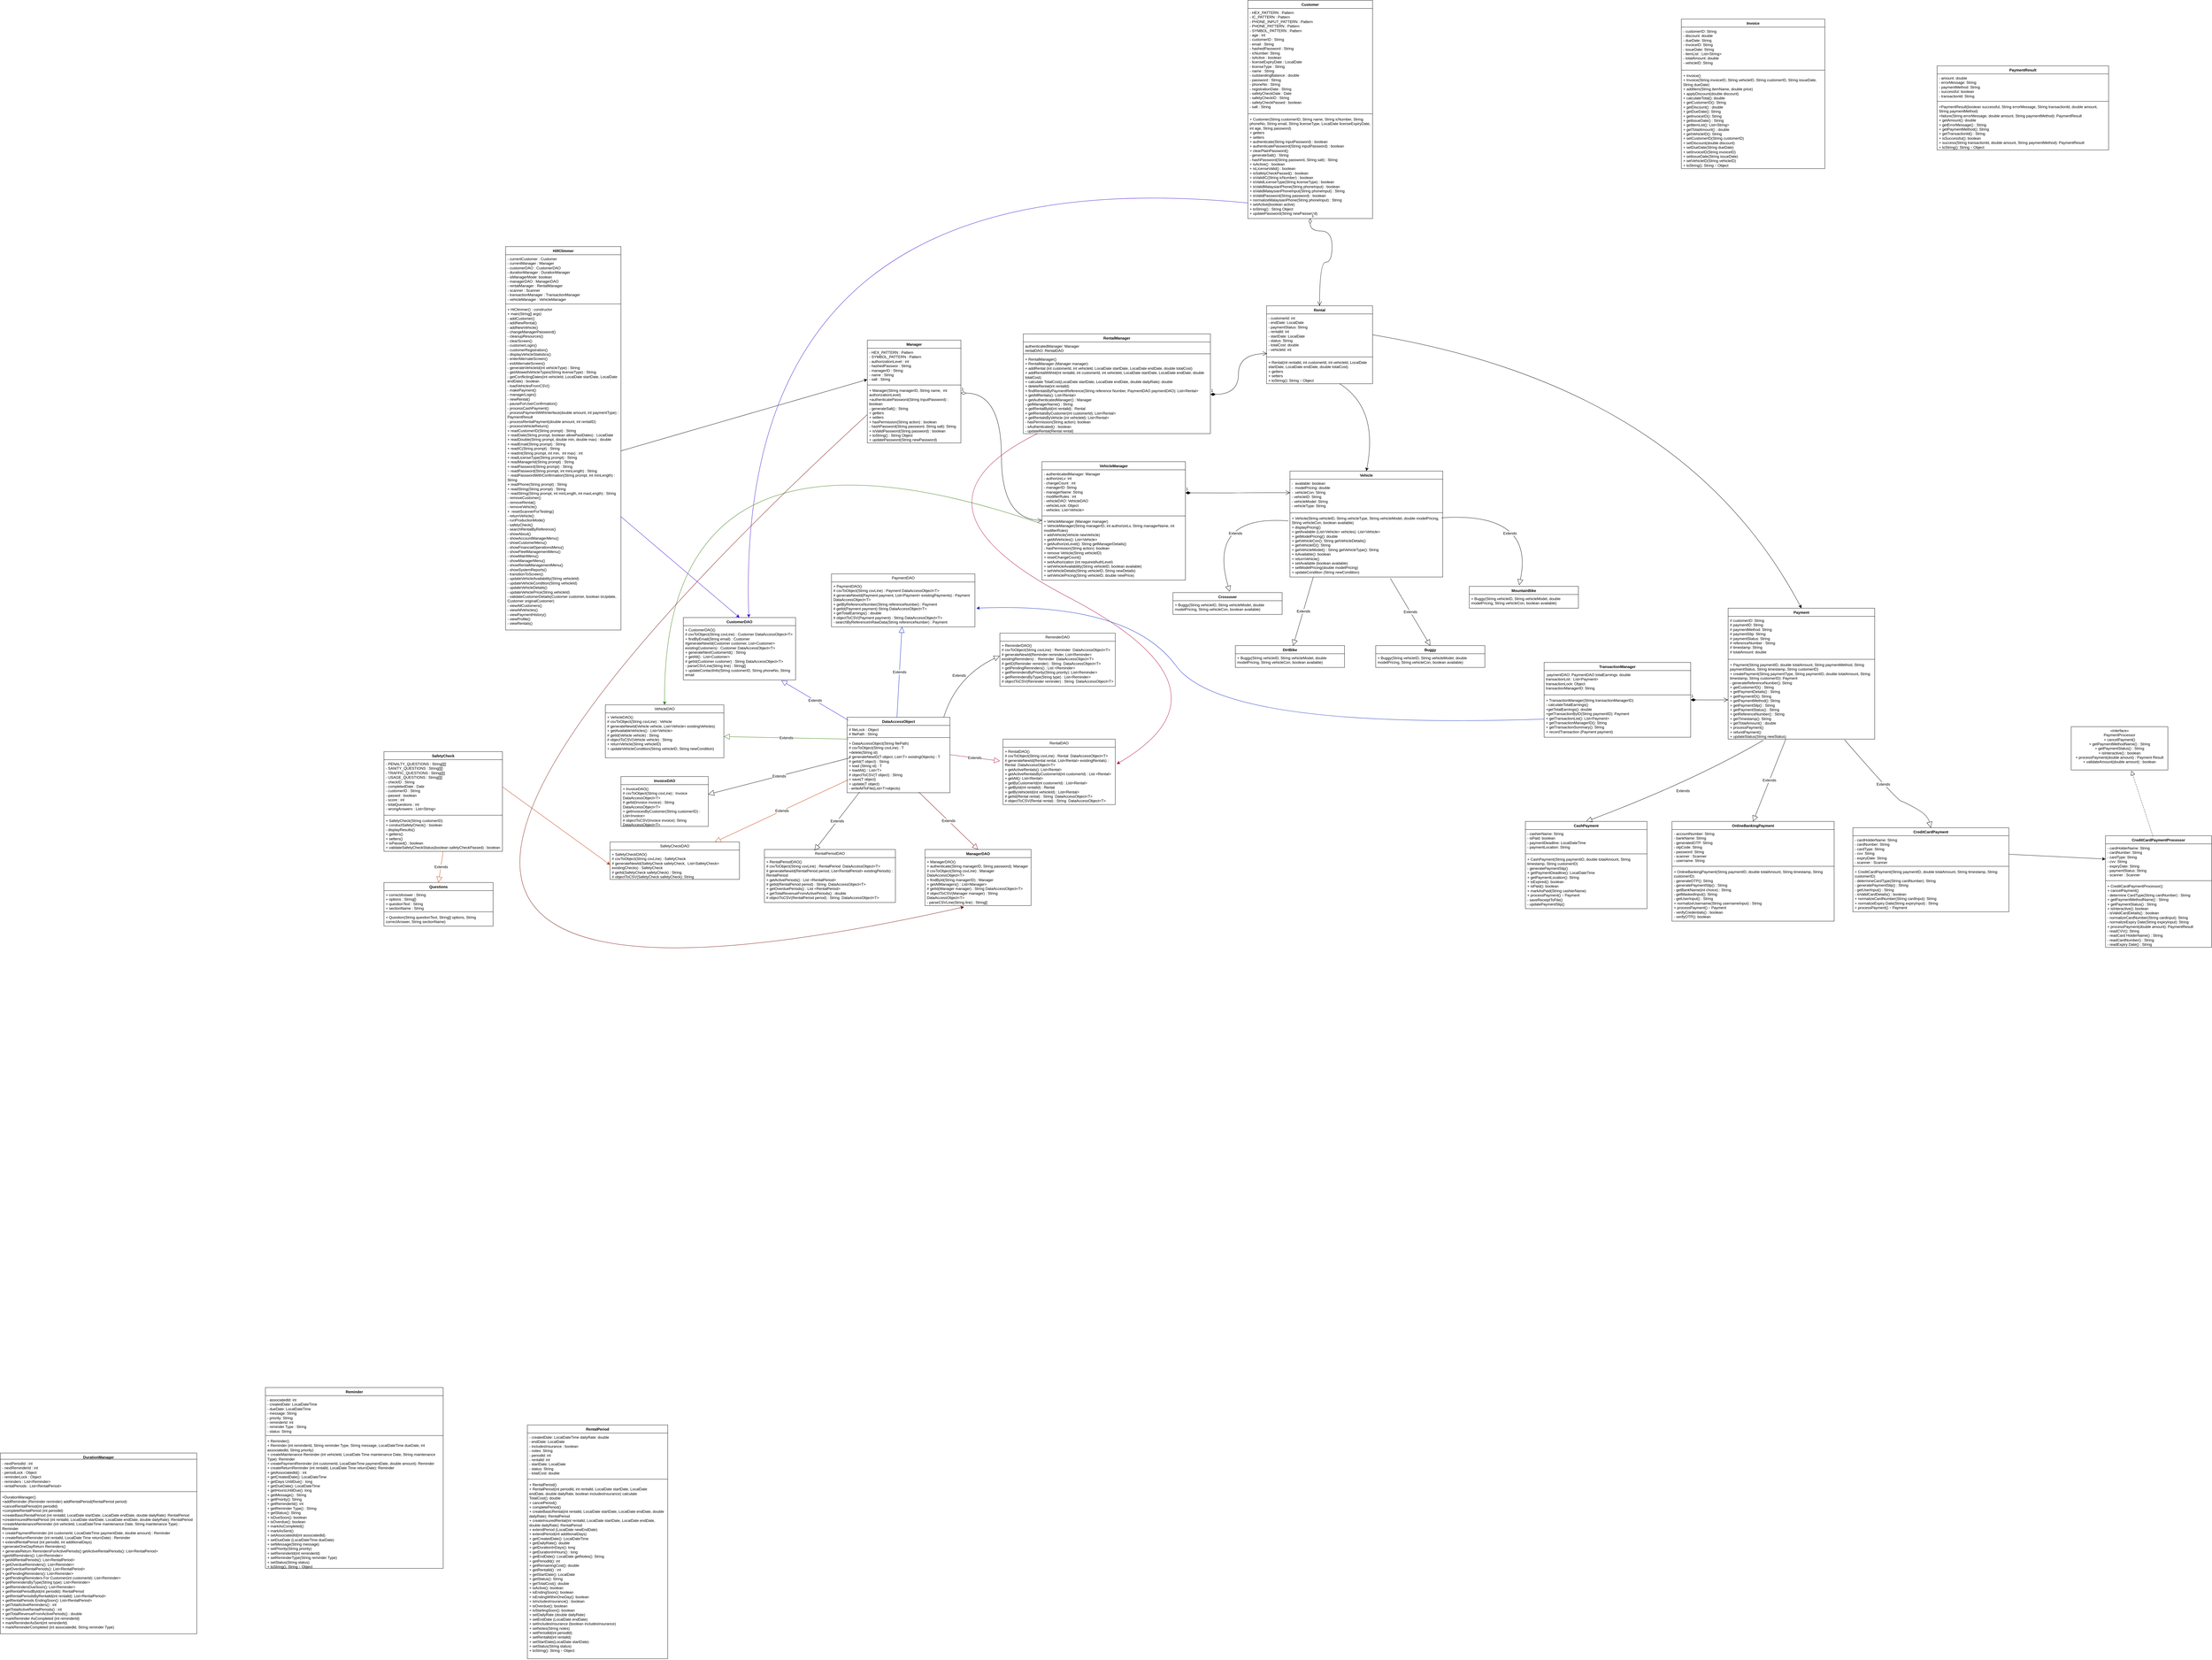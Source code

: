 <mxfile version="28.2.3">
  <diagram name="Page-1" id="KUWia0mi56MD-sfbcHVG">
    <mxGraphModel dx="8269" dy="620" grid="1" gridSize="10" guides="1" tooltips="1" connect="1" arrows="1" fold="1" page="1" pageScale="1" pageWidth="850" pageHeight="1100" math="0" shadow="0">
      <root>
        <mxCell id="0" />
        <mxCell id="1" parent="0" />
        <mxCell id="KkSQwusm3BORoXdPYHce-2" value="HillClimmer" style="swimlane;fontStyle=1;align=center;verticalAlign=top;childLayout=stackLayout;horizontal=1;startSize=26;horizontalStack=0;resizeParent=1;resizeParentMax=0;resizeLast=0;collapsible=1;marginBottom=0;whiteSpace=wrap;html=1;" parent="1" vertex="1">
          <mxGeometry x="-3030" y="2400" width="370" height="1230" as="geometry" />
        </mxCell>
        <mxCell id="KkSQwusm3BORoXdPYHce-3" value="- currentCustomer : Customer&lt;br&gt;- currentManager : Manager&lt;br&gt;- customerDAO : CustomerDAO&lt;div&gt;- durationManager : DurationManager&lt;br&gt;- isManagerMode: boolean&lt;br&gt;- managerDAO : ManagerDAO&lt;br&gt;- rentalManager : RentalManager&lt;br&gt;- scanner : Scanner&lt;br&gt;- transactionManager : TransactionManager&lt;br&gt;- vehicleManager : VehicleManager&lt;br&gt;&lt;br&gt;&lt;div&gt;&lt;br&gt;&lt;/div&gt;&lt;/div&gt;" style="text;strokeColor=none;fillColor=none;align=left;verticalAlign=top;spacingLeft=4;spacingRight=4;overflow=hidden;rotatable=0;points=[[0,0.5],[1,0.5]];portConstraint=eastwest;whiteSpace=wrap;html=1;" parent="KkSQwusm3BORoXdPYHce-2" vertex="1">
          <mxGeometry y="26" width="370" height="154" as="geometry" />
        </mxCell>
        <mxCell id="KkSQwusm3BORoXdPYHce-4" value="" style="line;strokeWidth=1;fillColor=none;align=left;verticalAlign=middle;spacingTop=-1;spacingLeft=3;spacingRight=3;rotatable=0;labelPosition=right;points=[];portConstraint=eastwest;strokeColor=inherit;" parent="KkSQwusm3BORoXdPYHce-2" vertex="1">
          <mxGeometry y="180" width="370" height="8" as="geometry" />
        </mxCell>
        <mxCell id="KkSQwusm3BORoXdPYHce-5" value="+ HiClimmer() : constructor&lt;br&gt;+ main(String[] args)&lt;br&gt;- addCustomer()&lt;br&gt;- addNewRental()&lt;br&gt;- addNewVehicle()&lt;br&gt;- changeManagerPassword()&lt;br&gt;- cleanupResources()&lt;br&gt;- clearScreen()&lt;br&gt;- customerLogin()&lt;br&gt;- customerRegistration()&lt;br&gt;- displayVehicleStatistics()&lt;br&gt;- enterAlternateScreen()&lt;br&gt;- exitAlternateScreen()&lt;br&gt;- generateVehicleId(int vehicleType) : String&lt;br&gt;- getAllowedVehicleTypes(String licenseType) : String&lt;br&gt;- getConflictingDates(int vehicleId, LocalDate startDate, LocalDate endDate) : boolean&lt;br&gt;- loadVehiclesFromCSV()&lt;br&gt;- makePayment()&lt;br&gt;- managerLogin()&lt;br&gt;- newRental()&lt;br&gt;- pauseForUserConfirmation()&lt;br&gt;- processCashPayment()&lt;br&gt;- processPaymentWithInterface(double amount, int paymentType) : PaymentResult&lt;br&gt;- processRentalPayment(double amount, int rentalID)&lt;br&gt;- processVehicleReturn()&lt;br&gt;+ readCustomerID(String prompt) : String&lt;br&gt;+ readDate(String prompt, boolean allowPastDates) : LocalDate&lt;br&gt;+ readDouble(String prompt, double min, double max) : double&lt;br&gt;+ readEmail(String prompt) : String&lt;br&gt;+ readIC(String prompt) : String&lt;br&gt;+ readInt(String prompt, int min,&amp;nbsp; int max) : int&lt;br&gt;+ readLicenseType(String prompt) : String&lt;br&gt;+ readManagerId(String prompt) : String&lt;br&gt;+ readPassword(String prompt) : String&lt;br&gt;~ readPassword(String prompt, int minLength) : String&lt;br&gt;~ readPasswordWithConfirmation(String prompt, int minLength) : String&lt;br&gt;+ readPhone(String prompt) : String&lt;br&gt;+ readString(String prompt) : String&lt;br&gt;~ readString(String prompt, int minLength, int maxLength) : String&lt;br&gt;- removeCustomer()&lt;br&gt;- removeRental()&lt;br&gt;- removeVehicle()&lt;br&gt;+&amp;nbsp; resetScannerForTesting()&lt;br&gt;- returnVehicle()&lt;br&gt;- runProductionMode()&lt;br&gt;- safetyCheck()&lt;br&gt;- searchRentalByReference()&lt;br&gt;- showAbout()&lt;br&gt;- showAccountManagerMenu()&lt;br&gt;- showCustomerMenu()&lt;br&gt;- showFinancialOperationsMenu()&lt;br&gt;- showFleetManagementMenu()&lt;br&gt;- showMainMenu()&lt;br&gt;- showManagerMenu()&lt;br&gt;- showRentalManagementMenu()&lt;br&gt;- showSystemReports()&lt;br&gt;- transitionToScreen()&lt;br&gt;- updateVehicleAvailability(String vehicleId)&lt;br&gt;- updateVehicleCondition(String vehicleId)&lt;br&gt;- updateVehicleDetails()&lt;br&gt;- updateVehiclePrice(String vehicleId)&lt;br&gt;- validateCustomerDetails(Customer customer, boolean isUpdate, Customer originalCustomer)&lt;br&gt;- viewAllCustomers()&lt;br&gt;- viewAllVehicles()&lt;br&gt;- viewPaymentHistory()&lt;br&gt;- viewProfile()&lt;br&gt;- viewRentals()" style="text;strokeColor=none;fillColor=none;align=left;verticalAlign=top;spacingLeft=4;spacingRight=4;overflow=hidden;rotatable=0;points=[[0,0.5],[1,0.5]];portConstraint=eastwest;whiteSpace=wrap;html=1;" parent="KkSQwusm3BORoXdPYHce-2" vertex="1">
          <mxGeometry y="188" width="370" height="1042" as="geometry" />
        </mxCell>
        <mxCell id="1-GLfwU_gdSAN0xT_Nue-1" value="Customer" style="swimlane;fontStyle=1;align=center;verticalAlign=top;childLayout=stackLayout;horizontal=1;startSize=26;horizontalStack=0;resizeParent=1;resizeParentMax=0;resizeLast=0;collapsible=1;marginBottom=0;whiteSpace=wrap;html=1;" parent="1" vertex="1">
          <mxGeometry x="-650" y="1610" width="400" height="700" as="geometry" />
        </mxCell>
        <mxCell id="1-GLfwU_gdSAN0xT_Nue-2" value="- HEX_PATTERN : Pattern&lt;br&gt;- IC_PATTERN : Pattern&lt;br&gt;- PHONE_INPUT_PATTERN : Pattern&lt;br&gt;- PHONE_PATTERN : Pattern&lt;br&gt;- SYMBOL_PATTERN : Pattern&lt;br&gt;- age : int&lt;br&gt;- customerID : String&lt;br&gt;- email : String&lt;br&gt;- hashedPassword : String&lt;br&gt;- icNumber: String&lt;br&gt;- isActive : boolean&lt;br&gt;- licenseExpiryDate : LocalDate&lt;br&gt;- licenseType : String&lt;br&gt;- name : String&lt;br&gt;- outstandingBalance : double&lt;br&gt;- password : String&lt;br&gt;- phoneNo : String&lt;br&gt;- registrationDate : String&lt;br&gt;- safetyCheckDate : Date&lt;br&gt;- safetyCheckID : String&lt;br&gt;- safetyCheckPassed : boolean&lt;br&gt;- salt : String" style="text;strokeColor=none;fillColor=none;align=left;verticalAlign=top;spacingLeft=4;spacingRight=4;overflow=hidden;rotatable=0;points=[[0,0.5],[1,0.5]];portConstraint=eastwest;whiteSpace=wrap;html=1;" parent="1-GLfwU_gdSAN0xT_Nue-1" vertex="1">
          <mxGeometry y="26" width="400" height="334" as="geometry" />
        </mxCell>
        <mxCell id="1-GLfwU_gdSAN0xT_Nue-3" value="" style="line;strokeWidth=1;fillColor=none;align=left;verticalAlign=middle;spacingTop=-1;spacingLeft=3;spacingRight=3;rotatable=0;labelPosition=right;points=[];portConstraint=eastwest;strokeColor=inherit;" parent="1-GLfwU_gdSAN0xT_Nue-1" vertex="1">
          <mxGeometry y="360" width="400" height="8" as="geometry" />
        </mxCell>
        <mxCell id="1-GLfwU_gdSAN0xT_Nue-4" value="+ Customer(String customerID, String name, String icNumber, String phoneNo, String email, String licenseType, LocalDate licenseExpiryDate, int age, String password)&lt;br&gt;+ getters&lt;br&gt;+ setters&lt;br&gt;+ authenticate(String inputPassword) : boolean&lt;br&gt;+ authenticatePassword(String inputPassword) : boolean&lt;br&gt;+ clearPlainPassword()&lt;br&gt;- generateSalt() : String&lt;br&gt;- hashPassword(String password, String salt) : String&lt;br&gt;+ isActive() : boolean&lt;br&gt;+ isLicenseValid() : boolean&lt;br&gt;+ isSafetyCheckPassed() : boolean&lt;br&gt;+ isValidIC(String icNumber) : boolean&lt;div&gt;+ isValidLicenseType(String licenseType) : boolean&lt;br&gt;+ isValidMalaysianPhone(String phoneInput) : boolean&lt;br&gt;+ isValidMalaysianPhoneInput(String phoneInput) : String&lt;br&gt;+ isValidPassword(String password) : boolean&lt;br&gt;+ normalizeMalaysianPhone(String phoneInput) : String&lt;br&gt;+ setActive(boolean active)&lt;br&gt;+ toString() : String Object&lt;br&gt;+ updatePassword(String newPassword)&lt;br&gt;&lt;br&gt;&lt;br&gt;&lt;/div&gt;" style="text;strokeColor=none;fillColor=none;align=left;verticalAlign=top;spacingLeft=4;spacingRight=4;overflow=hidden;rotatable=0;points=[[0,0.5],[1,0.5]];portConstraint=eastwest;whiteSpace=wrap;html=1;" parent="1-GLfwU_gdSAN0xT_Nue-1" vertex="1">
          <mxGeometry y="368" width="400" height="332" as="geometry" />
        </mxCell>
        <mxCell id="1-GLfwU_gdSAN0xT_Nue-5" value="SafetyCheck" style="swimlane;fontStyle=1;align=center;verticalAlign=top;childLayout=stackLayout;horizontal=1;startSize=26;horizontalStack=0;resizeParent=1;resizeParentMax=0;resizeLast=0;collapsible=1;marginBottom=0;whiteSpace=wrap;html=1;" parent="1" vertex="1">
          <mxGeometry x="-3420" y="4020" width="380" height="320" as="geometry" />
        </mxCell>
        <mxCell id="1-GLfwU_gdSAN0xT_Nue-6" value="- PENALTY_QUESTIONS : String[][]&lt;br&gt;- SANITY_QUESTIONS : String[][]&lt;br&gt;- TRAFFIC_QUESTIONS : String[][]&lt;br&gt;- USAGE_QUESTIONS : String[][]&lt;br&gt;- checkID : String&lt;br&gt;- completedDate : Date&lt;br&gt;- customerID : String&lt;br&gt;- passed : boolean&lt;br&gt;- score : int&lt;br&gt;- totalQuestions : int&lt;br&gt;- wrongAnswers : List&amp;lt;String&amp;gt;&lt;div&gt;&lt;br/&gt;&lt;/div&gt;" style="text;strokeColor=none;fillColor=none;align=left;verticalAlign=top;spacingLeft=4;spacingRight=4;overflow=hidden;rotatable=0;points=[[0,0.5],[1,0.5]];portConstraint=eastwest;whiteSpace=wrap;html=1;" parent="1-GLfwU_gdSAN0xT_Nue-5" vertex="1">
          <mxGeometry y="26" width="380" height="174" as="geometry" />
        </mxCell>
        <mxCell id="1-GLfwU_gdSAN0xT_Nue-7" value="" style="line;strokeWidth=1;fillColor=none;align=left;verticalAlign=middle;spacingTop=-1;spacingLeft=3;spacingRight=3;rotatable=0;labelPosition=right;points=[];portConstraint=eastwest;strokeColor=inherit;" parent="1-GLfwU_gdSAN0xT_Nue-5" vertex="1">
          <mxGeometry y="200" width="380" height="8" as="geometry" />
        </mxCell>
        <mxCell id="1-GLfwU_gdSAN0xT_Nue-8" value="+ SafetyCheck(String customerID)&lt;br&gt;+ conductSafetyCheck() : boolean&lt;br&gt;- displayResults()&lt;br&gt;+ getters()&lt;br&gt;+ setters()&lt;br&gt;+ isPassed() : boolean&lt;br&gt;+ validateSafetyCheckStatus(boolean safetyCheckPassed) : boolean&lt;br&gt;&lt;br&gt;&lt;div&gt;&lt;br&gt;&lt;/div&gt;" style="text;strokeColor=none;fillColor=none;align=left;verticalAlign=top;spacingLeft=4;spacingRight=4;overflow=hidden;rotatable=0;points=[[0,0.5],[1,0.5]];portConstraint=eastwest;whiteSpace=wrap;html=1;" parent="1-GLfwU_gdSAN0xT_Nue-5" vertex="1">
          <mxGeometry y="208" width="380" height="112" as="geometry" />
        </mxCell>
        <mxCell id="1-GLfwU_gdSAN0xT_Nue-9" value="Questions" style="swimlane;fontStyle=1;align=center;verticalAlign=top;childLayout=stackLayout;horizontal=1;startSize=26;horizontalStack=0;resizeParent=1;resizeParentMax=0;resizeLast=0;collapsible=1;marginBottom=0;whiteSpace=wrap;html=1;" parent="1" vertex="1">
          <mxGeometry x="-3420" y="4440" width="350" height="140" as="geometry" />
        </mxCell>
        <mxCell id="1-GLfwU_gdSAN0xT_Nue-10" value="+ correctAnswer : String&lt;br&gt;+ options : String[]&lt;br&gt;+ questionText : String&lt;br&gt;+ sectionName : String&lt;br&gt;&lt;div&gt;&lt;br&gt;&lt;/div&gt;" style="text;strokeColor=none;fillColor=none;align=left;verticalAlign=top;spacingLeft=4;spacingRight=4;overflow=hidden;rotatable=0;points=[[0,0.5],[1,0.5]];portConstraint=eastwest;whiteSpace=wrap;html=1;" parent="1-GLfwU_gdSAN0xT_Nue-9" vertex="1">
          <mxGeometry y="26" width="350" height="64" as="geometry" />
        </mxCell>
        <mxCell id="1-GLfwU_gdSAN0xT_Nue-11" value="" style="line;strokeWidth=1;fillColor=none;align=left;verticalAlign=middle;spacingTop=-1;spacingLeft=3;spacingRight=3;rotatable=0;labelPosition=right;points=[];portConstraint=eastwest;strokeColor=inherit;" parent="1-GLfwU_gdSAN0xT_Nue-9" vertex="1">
          <mxGeometry y="90" width="350" height="8" as="geometry" />
        </mxCell>
        <mxCell id="1-GLfwU_gdSAN0xT_Nue-12" value="+ Question(String questionText, String[] options, String correctAnswer, String sectionName)" style="text;strokeColor=none;fillColor=none;align=left;verticalAlign=top;spacingLeft=4;spacingRight=4;overflow=hidden;rotatable=0;points=[[0,0.5],[1,0.5]];portConstraint=eastwest;whiteSpace=wrap;html=1;" parent="1-GLfwU_gdSAN0xT_Nue-9" vertex="1">
          <mxGeometry y="98" width="350" height="42" as="geometry" />
        </mxCell>
        <mxCell id="6XG5QplGx-Yt1XKf_cvf-1" value="CustomerDAO" style="swimlane;fontStyle=1;align=center;verticalAlign=top;childLayout=stackLayout;horizontal=1;startSize=26;horizontalStack=0;resizeParent=1;resizeParentMax=0;resizeLast=0;collapsible=1;marginBottom=0;whiteSpace=wrap;html=1;" parent="1" vertex="1">
          <mxGeometry x="-2460" y="3590" width="360" height="200" as="geometry" />
        </mxCell>
        <mxCell id="6XG5QplGx-Yt1XKf_cvf-4" value="+ CustomerDAO()&lt;br&gt;# csvToObject(String csvLine) : Customer DataAccessObject&amp;lt;T&amp;gt;&lt;br&gt;+ findByEmail(String email) : Customer&lt;br&gt;#generateNewId(Customer customer, List&amp;lt;Customer&amp;gt; existingCustomers) : Customer DataAccessObject&amp;lt;T&amp;gt;&lt;br&gt;+ generateNextCustomerId() : String&lt;br&gt;+ getAll() : List&amp;lt;Customer&amp;gt;&lt;br&gt;# getId(Customer customer) : String DataAccessObject&amp;lt;T&amp;gt;&lt;br&gt;- parseCSVLine(String line) : String[]&lt;br&gt;+ updateContactInfo(String customerID, String phoneNo, String email" style="text;strokeColor=none;fillColor=none;align=left;verticalAlign=top;spacingLeft=4;spacingRight=4;overflow=hidden;rotatable=0;points=[[0,0.5],[1,0.5]];portConstraint=eastwest;whiteSpace=wrap;html=1;" parent="6XG5QplGx-Yt1XKf_cvf-1" vertex="1">
          <mxGeometry y="26" width="360" height="174" as="geometry" />
        </mxCell>
        <mxCell id="6XG5QplGx-Yt1XKf_cvf-5" value="DataAccessObject" style="swimlane;fontStyle=1;align=center;verticalAlign=top;childLayout=stackLayout;horizontal=1;startSize=26;horizontalStack=0;resizeParent=1;resizeParentMax=0;resizeLast=0;collapsible=1;marginBottom=0;whiteSpace=wrap;html=1;" parent="1" vertex="1">
          <mxGeometry x="-1935" y="3910" width="330" height="242" as="geometry" />
        </mxCell>
        <mxCell id="ceyopC86vSADz4O9Ktu8-80" value="Extends" style="endArrow=block;endSize=16;endFill=0;html=1;rounded=0;fontSize=12;curved=1;fillColor=#0050ef;strokeColor=#001DBC;" edge="1" parent="6XG5QplGx-Yt1XKf_cvf-5" target="6XG5QplGx-Yt1XKf_cvf-24">
          <mxGeometry width="160" relative="1" as="geometry">
            <mxPoint x="160" as="sourcePoint" />
            <mxPoint x="320" as="targetPoint" />
          </mxGeometry>
        </mxCell>
        <mxCell id="ceyopC86vSADz4O9Ktu8-81" value="Extends" style="endArrow=block;endSize=16;endFill=0;html=1;rounded=0;fontSize=12;curved=1;entryX=-0.002;entryY=0.326;entryDx=0;entryDy=0;entryPerimeter=0;" edge="1" parent="6XG5QplGx-Yt1XKf_cvf-5" target="6XG5QplGx-Yt1XKf_cvf-28">
          <mxGeometry width="160" relative="1" as="geometry">
            <mxPoint x="310" as="sourcePoint" />
            <mxPoint x="470" as="targetPoint" />
            <Array as="points">
              <mxPoint x="350" y="-130" />
            </Array>
          </mxGeometry>
        </mxCell>
        <mxCell id="ceyopC86vSADz4O9Ktu8-88" value="Extends" style="endArrow=block;endSize=16;endFill=0;html=1;rounded=0;fontSize=12;curved=1;entryX=0.873;entryY=1.011;entryDx=0;entryDy=0;entryPerimeter=0;fillColor=#6a00ff;strokeColor=#3700CC;" edge="1" parent="6XG5QplGx-Yt1XKf_cvf-5" target="6XG5QplGx-Yt1XKf_cvf-4">
          <mxGeometry width="160" relative="1" as="geometry">
            <mxPoint x="5" y="10" as="sourcePoint" />
            <mxPoint x="165" y="10" as="targetPoint" />
          </mxGeometry>
        </mxCell>
        <mxCell id="6XG5QplGx-Yt1XKf_cvf-6" value="# fileLock : Object&lt;br&gt;# filePath : String" style="text;strokeColor=none;fillColor=none;align=left;verticalAlign=top;spacingLeft=4;spacingRight=4;overflow=hidden;rotatable=0;points=[[0,0.5],[1,0.5]];portConstraint=eastwest;whiteSpace=wrap;html=1;" parent="6XG5QplGx-Yt1XKf_cvf-5" vertex="1">
          <mxGeometry y="26" width="330" height="34" as="geometry" />
        </mxCell>
        <mxCell id="6XG5QplGx-Yt1XKf_cvf-7" value="" style="line;strokeWidth=1;fillColor=none;align=left;verticalAlign=middle;spacingTop=-1;spacingLeft=3;spacingRight=3;rotatable=0;labelPosition=right;points=[];portConstraint=eastwest;strokeColor=inherit;" parent="6XG5QplGx-Yt1XKf_cvf-5" vertex="1">
          <mxGeometry y="60" width="330" height="10" as="geometry" />
        </mxCell>
        <mxCell id="ceyopC86vSADz4O9Ktu8-87" value="Extends" style="endArrow=block;endSize=16;endFill=0;html=1;rounded=0;fontSize=12;curved=1;" edge="1" parent="6XG5QplGx-Yt1XKf_cvf-5" target="6XG5QplGx-Yt1XKf_cvf-10">
          <mxGeometry width="160" relative="1" as="geometry">
            <mxPoint x="10" y="130" as="sourcePoint" />
            <mxPoint x="170" y="130" as="targetPoint" />
          </mxGeometry>
        </mxCell>
        <mxCell id="ceyopC86vSADz4O9Ktu8-90" value="Extends" style="endArrow=block;endSize=16;endFill=0;html=1;rounded=0;fontSize=12;curved=1;fillColor=#60a917;strokeColor=#2D7600;" edge="1" parent="6XG5QplGx-Yt1XKf_cvf-5" target="6XG5QplGx-Yt1XKf_cvf-46">
          <mxGeometry width="160" relative="1" as="geometry">
            <mxPoint x="5" y="70" as="sourcePoint" />
            <mxPoint x="165" y="70" as="targetPoint" />
          </mxGeometry>
        </mxCell>
        <mxCell id="6XG5QplGx-Yt1XKf_cvf-8" value="+ DataAccessObject(String filePath)&lt;br&gt;# csvToObject(String csvLine) : T&lt;br&gt;+delete(String id)&lt;br&gt;# generateNewID(T object, List&amp;lt;T&amp;gt; existingObjects) : T&lt;br&gt;# getId(T object) : String&lt;br&gt;+ load (String id) : T&lt;br&gt;&lt;div&gt;+ loadAll() : List&amp;lt;T&amp;gt;&lt;br&gt;# objectToCSV(T object) : String&lt;br&gt;+ save(T object)&lt;br&gt;+ update(T object)&lt;br&gt;- writeAllToFile(List&amp;lt;T&amp;gt;objects)&lt;/div&gt;" style="text;strokeColor=none;fillColor=none;align=left;verticalAlign=top;spacingLeft=4;spacingRight=4;overflow=hidden;rotatable=0;points=[[0,0.5],[1,0.5]];portConstraint=eastwest;whiteSpace=wrap;html=1;" parent="6XG5QplGx-Yt1XKf_cvf-5" vertex="1">
          <mxGeometry y="70" width="330" height="172" as="geometry" />
        </mxCell>
        <mxCell id="ceyopC86vSADz4O9Ktu8-89" value="Extends" style="endArrow=block;endSize=16;endFill=0;html=1;rounded=0;fontSize=12;curved=1;fillColor=#fa6800;strokeColor=#C73500;" edge="1" parent="6XG5QplGx-Yt1XKf_cvf-5" target="6XG5QplGx-Yt1XKf_cvf-41">
          <mxGeometry width="160" relative="1" as="geometry">
            <mxPoint x="5" y="200" as="sourcePoint" />
            <mxPoint x="165" y="200" as="targetPoint" />
          </mxGeometry>
        </mxCell>
        <mxCell id="6XG5QplGx-Yt1XKf_cvf-9" value="InvoiceDAO" style="swimlane;fontStyle=1;align=center;verticalAlign=top;childLayout=stackLayout;horizontal=1;startSize=26;horizontalStack=0;resizeParent=1;resizeParentMax=0;resizeLast=0;collapsible=1;marginBottom=0;whiteSpace=wrap;html=1;" parent="1" vertex="1">
          <mxGeometry x="-2660" y="4100" width="280" height="160" as="geometry" />
        </mxCell>
        <mxCell id="6XG5QplGx-Yt1XKf_cvf-10" value="+ InvoiceDAO()&lt;br&gt;# csvToObject(String csvLine) : Invoice DataAccessObject&amp;lt;T&amp;gt;&lt;br&gt;# getId(Invoice invoice) : String DataAccessObject&amp;lt;T&amp;gt;&lt;br&gt;+ getInvoicesByCustomer(String customerID) : List&amp;lt;Invoice&amp;gt;&amp;nbsp;&lt;div&gt;# objectToCSV(Invoice invoice): String DataAccessObject&amp;lt;T&amp;gt;&lt;/div&gt;" style="text;strokeColor=none;fillColor=none;align=left;verticalAlign=top;spacingLeft=4;spacingRight=4;overflow=hidden;rotatable=0;points=[[0,0.5],[1,0.5]];portConstraint=eastwest;whiteSpace=wrap;html=1;" parent="6XG5QplGx-Yt1XKf_cvf-9" vertex="1">
          <mxGeometry y="26" width="280" height="134" as="geometry" />
        </mxCell>
        <mxCell id="6XG5QplGx-Yt1XKf_cvf-13" value="Manager" style="swimlane;fontStyle=1;align=center;verticalAlign=top;childLayout=stackLayout;horizontal=1;startSize=26;horizontalStack=0;resizeParent=1;resizeParentMax=0;resizeLast=0;collapsible=1;marginBottom=0;whiteSpace=wrap;html=1;" parent="1" vertex="1">
          <mxGeometry x="-1870" y="2700" width="300" height="330" as="geometry" />
        </mxCell>
        <mxCell id="6XG5QplGx-Yt1XKf_cvf-14" value="- HEX_PATTERN : Pattern&lt;br&gt;- SYMBOL_PATTERN : Pattern&lt;br&gt;- authorizationLevel : int&lt;br&gt;- hashedPasswor : String&lt;br&gt;- managerID : String&lt;br&gt;- name : String&lt;br&gt;- salt : String" style="text;strokeColor=none;fillColor=none;align=left;verticalAlign=top;spacingLeft=4;spacingRight=4;overflow=hidden;rotatable=0;points=[[0,0.5],[1,0.5]];portConstraint=eastwest;whiteSpace=wrap;html=1;" parent="6XG5QplGx-Yt1XKf_cvf-13" vertex="1">
          <mxGeometry y="26" width="300" height="114" as="geometry" />
        </mxCell>
        <mxCell id="6XG5QplGx-Yt1XKf_cvf-15" value="" style="line;strokeWidth=1;fillColor=none;align=left;verticalAlign=middle;spacingTop=-1;spacingLeft=3;spacingRight=3;rotatable=0;labelPosition=right;points=[];portConstraint=eastwest;strokeColor=inherit;" parent="6XG5QplGx-Yt1XKf_cvf-13" vertex="1">
          <mxGeometry y="140" width="300" height="8" as="geometry" />
        </mxCell>
        <mxCell id="ceyopC86vSADz4O9Ktu8-70" value="1" style="endArrow=open;html=1;endSize=12;startArrow=diamondThin;startSize=14;startFill=0;edgeStyle=orthogonalEdgeStyle;align=left;verticalAlign=bottom;rounded=0;fontSize=12;curved=1;entryX=0;entryY=0.051;entryDx=0;entryDy=0;entryPerimeter=0;" edge="1" parent="6XG5QplGx-Yt1XKf_cvf-13" target="ceyopC86vSADz4O9Ktu8-60">
          <mxGeometry x="-1" y="3" relative="1" as="geometry">
            <mxPoint x="300" y="170" as="sourcePoint" />
            <mxPoint x="460" y="170" as="targetPoint" />
            <Array as="points">
              <mxPoint x="430" y="170" />
              <mxPoint x="430" y="578" />
            </Array>
          </mxGeometry>
        </mxCell>
        <mxCell id="6XG5QplGx-Yt1XKf_cvf-16" value="+ Manager(String managerID, String name,&amp;nbsp; int authorizationLevel)&lt;br&gt;+authenticatePassword(String InputPassword) : boolean&lt;br&gt;- generateSalt() : String&lt;br&gt;+ getters&lt;br&gt;+ setters&lt;br&gt;+ hasPermission(String action) : boolean&lt;br&gt;- hashPassword(String password, String salt): String&lt;br&gt;+ isValidPassword(String password) : boolean&lt;br&gt;+ toString() : String Object&lt;br&gt;+ updatePassword(String newPassword)" style="text;strokeColor=none;fillColor=none;align=left;verticalAlign=top;spacingLeft=4;spacingRight=4;overflow=hidden;rotatable=0;points=[[0,0.5],[1,0.5]];portConstraint=eastwest;whiteSpace=wrap;html=1;" parent="6XG5QplGx-Yt1XKf_cvf-13" vertex="1">
          <mxGeometry y="148" width="300" height="182" as="geometry" />
        </mxCell>
        <mxCell id="6XG5QplGx-Yt1XKf_cvf-17" value="ManagerDAO" style="swimlane;fontStyle=1;align=center;verticalAlign=top;childLayout=stackLayout;horizontal=1;startSize=26;horizontalStack=0;resizeParent=1;resizeParentMax=0;resizeLast=0;collapsible=1;marginBottom=0;whiteSpace=wrap;html=1;" parent="1" vertex="1">
          <mxGeometry x="-1685" y="4334" width="340" height="180" as="geometry" />
        </mxCell>
        <mxCell id="6XG5QplGx-Yt1XKf_cvf-18" value="+ ManagerDAO()&lt;br&gt;+ authenticate(String managerID, String password): Manager&lt;br&gt;# csvToObject(String csvLine) : Manager DataAccessObject&amp;lt;T&amp;gt;&lt;br&gt;+ findById(String managerID) : Manager&lt;br&gt;+ getAllManagers() : List&amp;lt;Manager&amp;gt;&lt;br&gt;# getId(Manager manager) : String DataAccessObject&amp;lt;T&amp;gt;&lt;br&gt;# objectToCSV(Manager manager) : String DataAccessObject&amp;lt;T&amp;gt;&lt;br&gt;- parseCSVLine(String line) : String[]" style="text;strokeColor=none;fillColor=none;align=left;verticalAlign=top;spacingLeft=4;spacingRight=4;overflow=hidden;rotatable=0;points=[[0,0.5],[1,0.5]];portConstraint=eastwest;whiteSpace=wrap;html=1;" parent="6XG5QplGx-Yt1XKf_cvf-17" vertex="1">
          <mxGeometry y="26" width="340" height="154" as="geometry" />
        </mxCell>
        <mxCell id="6XG5QplGx-Yt1XKf_cvf-21" value="PaymentDAO" style="swimlane;fontStyle=0;childLayout=stackLayout;horizontal=1;startSize=26;fillColor=none;horizontalStack=0;resizeParent=1;resizeParentMax=0;resizeLast=0;collapsible=1;marginBottom=0;whiteSpace=wrap;html=1;" parent="1" vertex="1">
          <mxGeometry x="-1985" y="3450" width="460" height="170" as="geometry" />
        </mxCell>
        <mxCell id="6XG5QplGx-Yt1XKf_cvf-24" value="+ PaymentDAO()&lt;br&gt;# csvToObject(String csvLine) : Payment DataAccessObject&amp;lt;T&amp;gt;&lt;br&gt;# generateNewId(Payment payment, List&amp;lt;Payment&amp;gt; existingPayments) : Payment&lt;br&gt;DataAccessObject&amp;lt;T&amp;gt;&lt;br&gt;+ getByReferenceNumber(String referenceNumber) : Payment&lt;br&gt;# getId(Payment payment) String DataAccessObject&amp;lt;T&amp;gt;&lt;br&gt;+ getTotalEarnings() : double&lt;br&gt;# objectToCSV(Payment payment) : String DataAccessObject&amp;lt;T&amp;gt;&lt;br&gt;- searchByReferenceInRawData(String referenceNumber) : Payment" style="text;strokeColor=none;fillColor=none;align=left;verticalAlign=top;spacingLeft=4;spacingRight=4;overflow=hidden;rotatable=0;points=[[0,0.5],[1,0.5]];portConstraint=eastwest;whiteSpace=wrap;html=1;" parent="6XG5QplGx-Yt1XKf_cvf-21" vertex="1">
          <mxGeometry y="26" width="460" height="144" as="geometry" />
        </mxCell>
        <mxCell id="6XG5QplGx-Yt1XKf_cvf-25" value="ReminderDAO" style="swimlane;fontStyle=0;childLayout=stackLayout;horizontal=1;startSize=26;fillColor=none;horizontalStack=0;resizeParent=1;resizeParentMax=0;resizeLast=0;collapsible=1;marginBottom=0;whiteSpace=wrap;html=1;" parent="1" vertex="1">
          <mxGeometry x="-1445" y="3640" width="370" height="170" as="geometry" />
        </mxCell>
        <mxCell id="6XG5QplGx-Yt1XKf_cvf-28" value="+ ReminderDAO()&lt;br&gt;# csvToObject(String csvLine) : Reminder&amp;nbsp;&amp;nbsp;DataAccessObject&amp;lt;T&amp;gt;&lt;br&gt;# generateNewId(Reminder reminder, List&amp;lt;Reminder&amp;lt; existingReminders) :&amp;nbsp; Reminder&amp;nbsp;&amp;nbsp;DataAccessObject&amp;lt;T&amp;gt;&lt;br&gt;# getID(Reminder reminder) : String&amp;nbsp;&amp;nbsp;DataAccessObject&amp;lt;T&amp;gt;&lt;br&gt;+ getPendingReminders() : List &amp;lt;Reminder&amp;gt;&lt;br&gt;+ getRemindersByPriority(String priority): List&amp;lt;Reminder&amp;gt;&lt;br&gt;+ getRemindersByType(String type) : List&amp;lt;Reminder&amp;gt;&lt;br&gt;# objectToCSV(Reminder reminder) : String&amp;nbsp;&amp;nbsp;DataAccessObject&amp;lt;T&amp;gt;" style="text;strokeColor=none;fillColor=none;align=left;verticalAlign=top;spacingLeft=4;spacingRight=4;overflow=hidden;rotatable=0;points=[[0,0.5],[1,0.5]];portConstraint=eastwest;whiteSpace=wrap;html=1;" parent="6XG5QplGx-Yt1XKf_cvf-25" vertex="1">
          <mxGeometry y="26" width="370" height="144" as="geometry" />
        </mxCell>
        <mxCell id="6XG5QplGx-Yt1XKf_cvf-33" value="RentalDAO" style="swimlane;fontStyle=0;childLayout=stackLayout;horizontal=1;startSize=26;fillColor=none;horizontalStack=0;resizeParent=1;resizeParentMax=0;resizeLast=0;collapsible=1;marginBottom=0;whiteSpace=wrap;html=1;" parent="1" vertex="1">
          <mxGeometry x="-1435" y="3980" width="360" height="210" as="geometry" />
        </mxCell>
        <mxCell id="6XG5QplGx-Yt1XKf_cvf-36" value="+ RentalDAO()&lt;br&gt;# csvToObject(String csvLine) : Rental&amp;nbsp;&amp;nbsp;DataAccessObject&amp;lt;T&amp;gt;&lt;br&gt;# generateNewId(Rental rental, List&amp;lt;Rental&amp;gt; existingRentals) : Rental&amp;nbsp;&amp;nbsp;DataAccessObject&amp;lt;T&amp;gt;&lt;br&gt;+ getActiveRentals(): List&amp;lt;Rental&amp;gt;&lt;br&gt;+ getActiveRentalsByCustomerId(int customerId) : List &amp;lt;Rental&amp;gt;&lt;br&gt;+ getAll(): List&amp;lt;Rental&amp;gt;&lt;br&gt;+ getByCustomerId(int customerId) : List&amp;lt;Rental&amp;gt;&lt;br&gt;+ getById(int rentalId) : Rental&lt;br&gt;+ getByVehicleId(int vehicleId) : List&amp;lt;Rental&amp;gt;&lt;br&gt;# getId(Rental rental) : String&amp;nbsp;&amp;nbsp;DataAccessObject&amp;lt;T&amp;gt;&lt;br&gt;# objectToCSV(Rental rental) : String&amp;nbsp;&amp;nbsp;DataAccessObject&amp;lt;T&amp;gt;" style="text;strokeColor=none;fillColor=none;align=left;verticalAlign=top;spacingLeft=4;spacingRight=4;overflow=hidden;rotatable=0;points=[[0,0.5],[1,0.5]];portConstraint=eastwest;whiteSpace=wrap;html=1;" parent="6XG5QplGx-Yt1XKf_cvf-33" vertex="1">
          <mxGeometry y="26" width="360" height="184" as="geometry" />
        </mxCell>
        <mxCell id="6XG5QplGx-Yt1XKf_cvf-37" value="RentalPeriodDAO" style="swimlane;fontStyle=0;childLayout=stackLayout;horizontal=1;startSize=26;fillColor=none;horizontalStack=0;resizeParent=1;resizeParentMax=0;resizeLast=0;collapsible=1;marginBottom=0;whiteSpace=wrap;html=1;" parent="1" vertex="1">
          <mxGeometry x="-2200" y="4334" width="420" height="170" as="geometry" />
        </mxCell>
        <mxCell id="6XG5QplGx-Yt1XKf_cvf-40" value="+ RentalPeriodDAO()&lt;br&gt;# csvToObject(String csvLine) : RentalPeriod&amp;nbsp;&amp;nbsp;DataAccessObject&amp;lt;T&amp;gt;&lt;br&gt;# generateNewId(RentalPeriod period, List&amp;lt;RentalPeriod&amp;gt; existingPeriods) : RentalPeriod&lt;br&gt;+ getActivePeriods() : List &amp;lt;RentalPeriod&amp;gt;&lt;br&gt;# getId(RentalPeriod period) : String&amp;nbsp;&amp;nbsp;DataAccessObject&amp;lt;T&amp;gt;&lt;br&gt;+ getOverduePeriods() : List &amp;lt;RentalPeriod&amp;gt;&lt;br&gt;+ getTotalRevenueFromActivePeriods() : double&lt;br&gt;# objectToCSV(RentalPeriod period) : String&amp;nbsp;&amp;nbsp;DataAccessObject&amp;lt;T&amp;gt;" style="text;strokeColor=none;fillColor=none;align=left;verticalAlign=top;spacingLeft=4;spacingRight=4;overflow=hidden;rotatable=0;points=[[0,0.5],[1,0.5]];portConstraint=eastwest;whiteSpace=wrap;html=1;" parent="6XG5QplGx-Yt1XKf_cvf-37" vertex="1">
          <mxGeometry y="26" width="420" height="144" as="geometry" />
        </mxCell>
        <mxCell id="6XG5QplGx-Yt1XKf_cvf-41" value="SafetyCheckDAO" style="swimlane;fontStyle=0;childLayout=stackLayout;horizontal=1;startSize=26;fillColor=none;horizontalStack=0;resizeParent=1;resizeParentMax=0;resizeLast=0;collapsible=1;marginBottom=0;whiteSpace=wrap;html=1;" parent="1" vertex="1">
          <mxGeometry x="-2695" y="4310" width="415" height="120" as="geometry" />
        </mxCell>
        <mxCell id="6XG5QplGx-Yt1XKf_cvf-42" value="+ SafetyCheckDAO()&lt;br&gt;# csvToObject(String csvLine) : SafetyCheck&lt;br&gt;# generateNewId(SafetyCheck safetyCheck,&amp;nbsp; List&amp;lt;SafetyCheck&amp;gt; existingChecks) : SafetyCheck&lt;div&gt;# getId(SafetyCheck safetyCheck) : String&lt;br&gt;&lt;/div&gt;&lt;div&gt;# objectToCSV(SafetyCheck safetyCheck): String&lt;/div&gt;" style="text;strokeColor=none;fillColor=none;align=left;verticalAlign=top;spacingLeft=4;spacingRight=4;overflow=hidden;rotatable=0;points=[[0,0.5],[1,0.5]];portConstraint=eastwest;whiteSpace=wrap;html=1;" parent="6XG5QplGx-Yt1XKf_cvf-41" vertex="1">
          <mxGeometry y="26" width="415" height="94" as="geometry" />
        </mxCell>
        <mxCell id="6XG5QplGx-Yt1XKf_cvf-45" value="VehicleDAO" style="swimlane;fontStyle=0;childLayout=stackLayout;horizontal=1;startSize=26;fillColor=none;horizontalStack=0;resizeParent=1;resizeParentMax=0;resizeLast=0;collapsible=1;marginBottom=0;whiteSpace=wrap;html=1;" parent="1" vertex="1">
          <mxGeometry x="-2710" y="3870" width="380" height="170" as="geometry" />
        </mxCell>
        <mxCell id="6XG5QplGx-Yt1XKf_cvf-46" value="+ VehicleDAO()&lt;br&gt;# csvToObject(String csvLine) : Vehicle&lt;br&gt;#&amp;nbsp;generateNewId(Vehicle vehicle, List&amp;lt;Vehicle&amp;gt; existingVehicles)&lt;br&gt;+ getAvailableVehicles() : List&amp;lt;Vehicle&amp;gt;&lt;br&gt;# getId(Vehicle vehicle) : String&lt;br&gt;# objectToCSV(Vehicle vehicle) : String&lt;br&gt;+ returnVehicle(String vehicleID)&lt;br&gt;+ updateVehicleCondition(String vehicleID, String newCondition)&amp;nbsp;" style="text;strokeColor=none;fillColor=none;align=left;verticalAlign=top;spacingLeft=4;spacingRight=4;overflow=hidden;rotatable=0;points=[[0,0.5],[1,0.5]];portConstraint=eastwest;whiteSpace=wrap;html=1;" parent="6XG5QplGx-Yt1XKf_cvf-45" vertex="1">
          <mxGeometry y="26" width="380" height="144" as="geometry" />
        </mxCell>
        <mxCell id="6XG5QplGx-Yt1XKf_cvf-49" value="DurationManager" style="swimlane;fontStyle=1;align=center;verticalAlign=top;childLayout=stackLayout;horizontal=1;startSize=20;horizontalStack=0;resizeParent=1;resizeParentMax=0;resizeLast=0;collapsible=1;marginBottom=0;whiteSpace=wrap;html=1;" parent="1" vertex="1">
          <mxGeometry x="-4650" y="6270" width="630" height="580" as="geometry" />
        </mxCell>
        <mxCell id="6XG5QplGx-Yt1XKf_cvf-50" value="- nextPeriodId : int&lt;br&gt;- nextReminderId : int&lt;br&gt;- periodLock : Object&lt;br&gt;- reminderLock : Object&lt;br&gt;- reminders : List&amp;lt;Reminder&amp;gt;&lt;br&gt;- rentalPeriods : List&amp;lt;RentalPeriod&amp;gt;" style="text;strokeColor=none;fillColor=none;align=left;verticalAlign=top;spacingLeft=4;spacingRight=4;overflow=hidden;rotatable=0;points=[[0,0.5],[1,0.5]];portConstraint=eastwest;whiteSpace=wrap;html=1;" parent="6XG5QplGx-Yt1XKf_cvf-49" vertex="1">
          <mxGeometry y="20" width="630" height="100" as="geometry" />
        </mxCell>
        <mxCell id="6XG5QplGx-Yt1XKf_cvf-51" value="" style="line;strokeWidth=1;fillColor=none;align=left;verticalAlign=middle;spacingTop=-1;spacingLeft=3;spacingRight=3;rotatable=0;labelPosition=right;points=[];portConstraint=eastwest;strokeColor=inherit;" parent="6XG5QplGx-Yt1XKf_cvf-49" vertex="1">
          <mxGeometry y="120" width="630" height="8" as="geometry" />
        </mxCell>
        <mxCell id="6XG5QplGx-Yt1XKf_cvf-52" value="+DurationManager()&lt;br&gt;+addReminder (Reminder reminder) addRentalPeriod(RentalPeriod period)&lt;br&gt;+cancelRentalPeriod(int periodld)&lt;br&gt;+completeRentalPeriod (int periodld)&lt;br&gt;+createBasicRentalPeriod (int rentalld, LocalDate startDate, LocalDate endDate, double dailyRate): RentalPeriod&lt;div&gt;+createInsuredRentalPeriod (int rentalld, LocalDate startDate, LocalDate endDate, double dailyRate):&amp;nbsp;&lt;span style=&quot;background-color: transparent; color: light-dark(rgb(0, 0, 0), rgb(255, 255, 255));&quot;&gt;RentalPeriod&lt;br&gt;+createMaintenanceReminder (int vehicleld, LocalDateTime&amp;nbsp;&lt;/span&gt;&lt;span style=&quot;background-color: transparent; color: light-dark(rgb(0, 0, 0), rgb(255, 255, 255));&quot;&gt;maintenance Date, String maintenance Type) : Reminder&lt;/span&gt;&lt;/div&gt;&lt;div&gt;+ createPaymentReminder (int customerld, LocalDateTime paymentDate, double&amp;nbsp;amount) : Reminder&lt;br&gt;+ createReturnReminder (int rentalld, LocalDate Time&amp;nbsp;returnDate) : Reminder&lt;br&gt;+ extendRentalPeriod (int periodld, int additionalDays)&lt;br&gt;+generateOneDayReturn Reminders()&lt;br&gt;+ generateReturn RemindersForActivePeriods() getActiveRentalPeriods(): List&amp;lt;RentalPeriod&amp;gt;&lt;br&gt;+getAllReminders(): List&amp;lt;Reminder&amp;gt;&lt;br&gt;+ getAllRentalPeriods(): List&amp;lt;RentalPeriod&amp;gt;&lt;br&gt;+ getOverdueReminders(): List&amp;lt;Reminder&amp;gt;&lt;br&gt;+ getOverdueRentalPeriods(): List&amp;lt;RentalPeriod&amp;gt;&lt;br&gt;+ getPendingReminders(): List&amp;lt;Reminder&amp;gt;&lt;br&gt;+ getPendingReminders For Customer(int customerld): List&amp;lt;Reminder&amp;gt;&lt;br&gt;+ getRemindersByType(String type): List&amp;lt;Reminder&amp;gt;&lt;br&gt;+ getRemindersDueSoon(): List&amp;lt;Reminder&amp;gt;&lt;br&gt;+ getRentalPeriodByld(int periodld): RentalPeriod&lt;br&gt;+ getRentalPeriodsByRentalld(int rentalld): List&amp;lt;RentalPeriod&amp;gt;&lt;br&gt;+ getRentalPeriods EndingSoon(): List&amp;lt;RentalPeriod&amp;gt;&lt;br&gt;+ getTotalActiveReminders() : int&lt;br&gt;+ getTotalActiveRentalPeriods() : int&lt;br&gt;+ getTotalRevenueFromActivePeriods() : double&lt;br&gt;+ markReminder AsCompleted (int reminderld)&lt;br&gt;+ markReminderAsSent(int reminderld)&lt;br&gt;+ markReminderCompleted (int associatedld, String reminder Type)&lt;/div&gt;" style="text;strokeColor=none;fillColor=none;align=left;verticalAlign=top;spacingLeft=4;spacingRight=4;overflow=hidden;rotatable=0;points=[[0,0.5],[1,0.5]];portConstraint=eastwest;whiteSpace=wrap;html=1;" parent="6XG5QplGx-Yt1XKf_cvf-49" vertex="1">
          <mxGeometry y="128" width="630" height="452" as="geometry" />
        </mxCell>
        <mxCell id="6XG5QplGx-Yt1XKf_cvf-53" value="Reminder" style="swimlane;fontStyle=1;align=center;verticalAlign=top;childLayout=stackLayout;horizontal=1;startSize=26;horizontalStack=0;resizeParent=1;resizeParentMax=0;resizeLast=0;collapsible=1;marginBottom=0;whiteSpace=wrap;html=1;" parent="1" vertex="1">
          <mxGeometry x="-3800" y="6060" width="570" height="580" as="geometry" />
        </mxCell>
        <mxCell id="6XG5QplGx-Yt1XKf_cvf-54" value="- associatedld: int&lt;br&gt;- createdDate: LocalDateTime&lt;br&gt;- dueDate: LocalDateTime&lt;br&gt;- message: String&lt;br&gt;- priority: String&lt;br&gt;- reminderld: int&lt;br&gt;- reminder Type : String&lt;br&gt;- status: String" style="text;strokeColor=none;fillColor=none;align=left;verticalAlign=top;spacingLeft=4;spacingRight=4;overflow=hidden;rotatable=0;points=[[0,0.5],[1,0.5]];portConstraint=eastwest;whiteSpace=wrap;html=1;" parent="6XG5QplGx-Yt1XKf_cvf-53" vertex="1">
          <mxGeometry y="26" width="570" height="124" as="geometry" />
        </mxCell>
        <mxCell id="6XG5QplGx-Yt1XKf_cvf-55" value="" style="line;strokeWidth=1;fillColor=none;align=left;verticalAlign=middle;spacingTop=-1;spacingLeft=3;spacingRight=3;rotatable=0;labelPosition=right;points=[];portConstraint=eastwest;strokeColor=inherit;" parent="6XG5QplGx-Yt1XKf_cvf-53" vertex="1">
          <mxGeometry y="150" width="570" height="8" as="geometry" />
        </mxCell>
        <mxCell id="6XG5QplGx-Yt1XKf_cvf-56" value="+ Reminder()&lt;br&gt;+ Reminder (int reminderld, String reminder Type, String message, LocalDateTime dueDate, int associatedld, String priority) &lt;br&gt;&lt;div&gt;+ createMaintenance Reminder (int vehicleld, LocalDate Time maintenance Date, String maintenance Type): Reminder&lt;br&gt;+ createPaymentReminder (int customerld, LocalDateTime paymentDate, double amount): Reminder&lt;br&gt;+ createReturnReminder (int rentalld, LocalDate Time returnDate): Reminder&lt;br&gt;+ getAssociatedld() : int&lt;br&gt;+ getCreatedDate(): LocalDateTime&lt;br&gt;+ getDays UntilDue() : long&lt;br&gt;+ getDueDate(): LocalDateTime&lt;br&gt;+ getHoursUntilDue(): long&lt;br&gt;+ getMessage() : String&lt;br&gt;+ getPriority(): String&lt;br&gt;+ getReminderld(): int&lt;br&gt;+ getReminder Type() : String&lt;br&gt;+ getStatus(): String&lt;br&gt;+ isDueSoon(): boolean&lt;br&gt;+ isOverdue(): boolean&lt;br&gt;+ markAsCompleted()&lt;br&gt;+ markAsSent()&lt;br&gt;+ setAssociatedId(int associatedld)&lt;br&gt;+ setDueDate (LocalDateTime dueDate)&lt;br&gt;+ setMessage(String message)&lt;br&gt;+ setPriority(String priority)&lt;br&gt;+ setReminderld(int reminderld)&lt;br&gt;+ setReminderType(String reminder Type)&lt;br&gt;+ setStatus(String status)&lt;br&gt;+ toString(): String ↑ Object&lt;br&gt;&lt;div&gt;&lt;br&gt;&lt;/div&gt;&lt;/div&gt;" style="text;strokeColor=none;fillColor=none;align=left;verticalAlign=top;spacingLeft=4;spacingRight=4;overflow=hidden;rotatable=0;points=[[0,0.5],[1,0.5]];portConstraint=eastwest;whiteSpace=wrap;html=1;" parent="6XG5QplGx-Yt1XKf_cvf-53" vertex="1">
          <mxGeometry y="158" width="570" height="422" as="geometry" />
        </mxCell>
        <mxCell id="6XG5QplGx-Yt1XKf_cvf-58" value="RentalPeriod" style="swimlane;fontStyle=1;align=center;verticalAlign=top;childLayout=stackLayout;horizontal=1;startSize=26;horizontalStack=0;resizeParent=1;resizeParentMax=0;resizeLast=0;collapsible=1;marginBottom=0;whiteSpace=wrap;html=1;" parent="1" vertex="1">
          <mxGeometry x="-2960" y="6180" width="450" height="750" as="geometry" />
        </mxCell>
        <mxCell id="6XG5QplGx-Yt1XKf_cvf-59" value="- createdDate: LocalDateTime dailyRate: double&lt;br&gt;- endDate: LocalDate&lt;br&gt;- includesInsurance : boolean&lt;br&gt;- notes: String&lt;br&gt;- periodld: int&lt;br&gt;- rentalld: int&lt;br&gt;- startDate: LocalDate&lt;br&gt;- status: String&lt;br&gt;- totalCost: double" style="text;strokeColor=none;fillColor=none;align=left;verticalAlign=top;spacingLeft=4;spacingRight=4;overflow=hidden;rotatable=0;points=[[0,0.5],[1,0.5]];portConstraint=eastwest;whiteSpace=wrap;html=1;" parent="6XG5QplGx-Yt1XKf_cvf-58" vertex="1">
          <mxGeometry y="26" width="450" height="144" as="geometry" />
        </mxCell>
        <mxCell id="6XG5QplGx-Yt1XKf_cvf-60" value="" style="line;strokeWidth=1;fillColor=none;align=left;verticalAlign=middle;spacingTop=-1;spacingLeft=3;spacingRight=3;rotatable=0;labelPosition=right;points=[];portConstraint=eastwest;strokeColor=inherit;" parent="6XG5QplGx-Yt1XKf_cvf-58" vertex="1">
          <mxGeometry y="170" width="450" height="8" as="geometry" />
        </mxCell>
        <mxCell id="6XG5QplGx-Yt1XKf_cvf-61" value="&lt;div class=&quot;js-append-result-card p-4 w-full&quot;&gt;&lt;div class=&quot;result-card mt-2 js-result-card-0&quot;&gt;&lt;div class=&quot;py-3 w-full js-single-img-preview border border-borderColor rounded-xl animate-fadeInTop&quot;&gt;&lt;div data-index=&quot;0&quot; class=&quot;js-result-text-area-0 max-h-24 overflow-y-auto p-4 pt-0 break-words js-show-after-result-0&quot;&gt;+ RentalPeriod()&lt;br&gt;+ RentalPeriod(int periodld, int rentalld, LocalDate startDate, LocalDate &lt;br/&gt;endDate, double dailyRate, boolean includesInsurance) calculate &lt;br/&gt;TotalCost(): double&lt;br&gt;+ cancelPeriod()&lt;br&gt;+ completePeriod()&lt;br&gt;+ createBasicRental(int rentalld, LocalDate startDate, LocalDate endDate, double dailyRate): RentalPeriod&lt;br&gt;+ createInsuredRental(int rentalld, LocalDate startDate, LocalDate endDate, double dailyRate): RentalPeriod&lt;br&gt;+ extendPeriod (LocalDate newEndDate)&lt;br&gt;+ extendPeriod(int additionalDays)&lt;br&gt;+ getCreatedDate(): LocalDateTime&lt;br&gt;+ getDailyRate(): double&lt;br&gt;+ getDurationInDays(): long&lt;br&gt;+ getDurationInHours() : long&lt;br&gt;+ getEndDate(): LocalDate getNotes(): String&lt;br&gt;+ getPeriodld(): int&lt;br&gt;+ getRemainingCost(): double&lt;br&gt;+ getRentalld() : int&lt;br&gt;+ getStartDate(): LocalDate&lt;br&gt;+ getStatus(): String&lt;br&gt;+ getTotalCost(): double&lt;br&gt;+ isActive(): boolean&lt;br&gt;+ isEndingSoon(): boolean&lt;br&gt;+ isEndingWithinOneDay(): boolean&lt;br&gt;+ isIncludesInsurance() : boolean&lt;br&gt;+ isOverdue(): boolean&lt;br&gt;+ isStartingSoon(): boolean&lt;br&gt;+ setDailyRate (double dailyRate)&lt;br&gt;+ setEndDate (LocalDate endDate)&lt;br&gt;+ setIncludesInsurance (boolean includesInsurance)&lt;br&gt;+ setNotes(String notes)&lt;br&gt;+ setPeriodld(int periodld)&lt;br&gt;+ setRentalld(int rentalld)&lt;br&gt;+ setStartDate(LocalDate startDate)&lt;br&gt;+ setStatus(String status)&lt;br&gt;+ toString(): String ↑ Object&lt;/div&gt;&lt;br/&gt;            &lt;/div&gt;&lt;br/&gt;        &lt;/div&gt;&lt;/div&gt;&lt;br/&gt;                                                                &lt;div class=&quot;w-full border-t border-[#D9D9D9]&quot;&gt;&lt;br/&gt;    &lt;div class=&quot;rounded-lg bg-[#F1F1F1] text-center feedback_section p-4 m-4&quot;&gt;&lt;br/&gt;        &lt;h3 class=&quot;text-[#161618] text-lg font-semibold close_on_form&quot;&gt;&lt;/h3&gt;&lt;/div&gt;&lt;/div&gt;" style="text;strokeColor=none;fillColor=none;align=left;verticalAlign=top;spacingLeft=4;spacingRight=4;overflow=hidden;rotatable=0;points=[[0,0.5],[1,0.5]];portConstraint=eastwest;whiteSpace=wrap;html=1;" parent="6XG5QplGx-Yt1XKf_cvf-58" vertex="1">
          <mxGeometry y="178" width="450" height="572" as="geometry" />
        </mxCell>
        <mxCell id="6XG5QplGx-Yt1XKf_cvf-62" value="CashPayment" style="swimlane;fontStyle=1;align=center;verticalAlign=top;childLayout=stackLayout;horizontal=1;startSize=26;horizontalStack=0;resizeParent=1;resizeParentMax=0;resizeLast=0;collapsible=1;marginBottom=0;whiteSpace=wrap;html=1;" parent="1" vertex="1">
          <mxGeometry x="240" y="4244" width="390" height="280" as="geometry" />
        </mxCell>
        <mxCell id="6XG5QplGx-Yt1XKf_cvf-63" value="&lt;div&gt;- cashierName: String&lt;/div&gt;&lt;div&gt;- isPaid: boolean&lt;/div&gt;&lt;div&gt;- paymentDeadline: LocalDateTime&lt;/div&gt;&lt;div&gt;- paymentLocation: String&lt;/div&gt;" style="text;strokeColor=none;fillColor=none;align=left;verticalAlign=top;spacingLeft=4;spacingRight=4;overflow=hidden;rotatable=0;points=[[0,0.5],[1,0.5]];portConstraint=eastwest;whiteSpace=wrap;html=1;" parent="6XG5QplGx-Yt1XKf_cvf-62" vertex="1">
          <mxGeometry y="26" width="390" height="74" as="geometry" />
        </mxCell>
        <mxCell id="6XG5QplGx-Yt1XKf_cvf-64" value="" style="line;strokeWidth=1;fillColor=none;align=left;verticalAlign=middle;spacingTop=-1;spacingLeft=3;spacingRight=3;rotatable=0;labelPosition=right;points=[];portConstraint=eastwest;strokeColor=inherit;" parent="6XG5QplGx-Yt1XKf_cvf-62" vertex="1">
          <mxGeometry y="100" width="390" height="8" as="geometry" />
        </mxCell>
        <mxCell id="6XG5QplGx-Yt1XKf_cvf-65" value="&lt;div&gt;+ CashPayment(String paymentID, double totalAmount, String timestamp, String customerID) &lt;br&gt;- generatePaymentSlip()&lt;/div&gt;&lt;div&gt;+ getPaymentDeadline(): LocalDateTime&lt;/div&gt;&lt;div&gt;+ getPaymentLocation(): String&lt;/div&gt;&lt;div&gt;+ isExpired(): boolean&lt;/div&gt;&lt;div&gt;+ isPaid(): boolean&lt;/div&gt;&lt;div&gt;+ markAsPaid(String cashierName)&lt;/div&gt;&lt;div&gt;+ processPayment() ↑ Payment&lt;/div&gt;&lt;div&gt;- saveReceiptToFile()&lt;/div&gt;&lt;div&gt;- updatePaymentSlip()&lt;/div&gt;&lt;div&gt;&lt;br&gt;&lt;/div&gt;" style="text;strokeColor=none;fillColor=none;align=left;verticalAlign=top;spacingLeft=4;spacingRight=4;overflow=hidden;rotatable=0;points=[[0,0.5],[1,0.5]];portConstraint=eastwest;whiteSpace=wrap;html=1;" parent="6XG5QplGx-Yt1XKf_cvf-62" vertex="1">
          <mxGeometry y="108" width="390" height="172" as="geometry" />
        </mxCell>
        <mxCell id="ceyopC86vSADz4O9Ktu8-1" value="CreditCardPayment" style="swimlane;fontStyle=1;align=center;verticalAlign=top;childLayout=stackLayout;horizontal=1;startSize=26;horizontalStack=0;resizeParent=1;resizeParentMax=0;resizeLast=0;collapsible=1;marginBottom=0;whiteSpace=wrap;html=1;" vertex="1" parent="1">
          <mxGeometry x="1290" y="4264" width="500" height="270" as="geometry" />
        </mxCell>
        <mxCell id="ceyopC86vSADz4O9Ktu8-2" value="&lt;div&gt;&lt;span style=&quot;background-color: transparent; color: light-dark(rgb(0, 0, 0), rgb(255, 255, 255));&quot;&gt;- cardHolderName: String&lt;/span&gt;&lt;/div&gt;&lt;div&gt;- cardNumber: String&lt;/div&gt;&lt;div&gt;- cardType: String&lt;br&gt;- cvv: String&lt;/div&gt;&lt;div&gt;- expiryDate: String &lt;br&gt;- scanner : Scanner&lt;br&gt;&lt;br&gt;&lt;/div&gt;" style="text;strokeColor=none;fillColor=none;align=left;verticalAlign=top;spacingLeft=4;spacingRight=4;overflow=hidden;rotatable=0;points=[[0,0.5],[1,0.5]];portConstraint=eastwest;whiteSpace=wrap;html=1;" vertex="1" parent="ceyopC86vSADz4O9Ktu8-1">
          <mxGeometry y="26" width="500" height="94" as="geometry" />
        </mxCell>
        <mxCell id="ceyopC86vSADz4O9Ktu8-3" value="" style="line;strokeWidth=1;fillColor=none;align=left;verticalAlign=middle;spacingTop=-1;spacingLeft=3;spacingRight=3;rotatable=0;labelPosition=right;points=[];portConstraint=eastwest;strokeColor=inherit;" vertex="1" parent="ceyopC86vSADz4O9Ktu8-1">
          <mxGeometry y="120" width="500" height="8" as="geometry" />
        </mxCell>
        <mxCell id="ceyopC86vSADz4O9Ktu8-4" value="&lt;div&gt;&lt;span style=&quot;background-color: transparent; color: light-dark(rgb(0, 0, 0), rgb(255, 255, 255));&quot;&gt;+ CreditCardPayment(String paymentID, double totalAmount, String timestamp, String customerID)&lt;/span&gt;&lt;/div&gt;&lt;div&gt;- determineCardType(String cardNumber): String&lt;/div&gt;&lt;div&gt;- generatePaymentSlip() : String&lt;/div&gt;&lt;div&gt;- getUserInput() : String&lt;/div&gt;&lt;div&gt;- isValidCardDetails() : boolean&lt;/div&gt;&lt;div&gt;+ normalizeCardNumber(String cardInput): String&lt;/div&gt;&lt;div&gt;+ normalizeExpiry Date(String expiryInput) : String&lt;/div&gt;&lt;div&gt;+ processPayment() ↑ Payment&lt;/div&gt;" style="text;strokeColor=none;fillColor=none;align=left;verticalAlign=top;spacingLeft=4;spacingRight=4;overflow=hidden;rotatable=0;points=[[0,0.5],[1,0.5]];portConstraint=eastwest;whiteSpace=wrap;html=1;" vertex="1" parent="ceyopC86vSADz4O9Ktu8-1">
          <mxGeometry y="128" width="500" height="142" as="geometry" />
        </mxCell>
        <mxCell id="ceyopC86vSADz4O9Ktu8-6" value="CreditCardPaymentProcessor" style="swimlane;fontStyle=1;align=center;verticalAlign=top;childLayout=stackLayout;horizontal=1;startSize=26;horizontalStack=0;resizeParent=1;resizeParentMax=0;resizeLast=0;collapsible=1;marginBottom=0;whiteSpace=wrap;html=1;" vertex="1" parent="1">
          <mxGeometry x="2100" y="4290" width="340" height="358" as="geometry" />
        </mxCell>
        <mxCell id="ceyopC86vSADz4O9Ktu8-7" value="&lt;div&gt;- cardHolderName: String&lt;/div&gt;&lt;div&gt;- cardNumber: String&lt;/div&gt;&lt;div&gt;- cardType: String &lt;br&gt;- cvv: String&lt;/div&gt;&lt;div&gt;- expiryDate: String &lt;br&gt;- paymentStatus: String &lt;br&gt;- scanner : Scanner&lt;/div&gt;" style="text;strokeColor=none;fillColor=none;align=left;verticalAlign=top;spacingLeft=4;spacingRight=4;overflow=hidden;rotatable=0;points=[[0,0.5],[1,0.5]];portConstraint=eastwest;whiteSpace=wrap;html=1;" vertex="1" parent="ceyopC86vSADz4O9Ktu8-6">
          <mxGeometry y="26" width="340" height="114" as="geometry" />
        </mxCell>
        <mxCell id="ceyopC86vSADz4O9Ktu8-8" value="" style="line;strokeWidth=1;fillColor=none;align=left;verticalAlign=middle;spacingTop=-1;spacingLeft=3;spacingRight=3;rotatable=0;labelPosition=right;points=[];portConstraint=eastwest;strokeColor=inherit;" vertex="1" parent="ceyopC86vSADz4O9Ktu8-6">
          <mxGeometry y="140" width="340" height="8" as="geometry" />
        </mxCell>
        <mxCell id="ceyopC86vSADz4O9Ktu8-9" value="&lt;div&gt;+ CreditCardPaymentProcessor()&lt;/div&gt;&lt;div&gt;+ cancelPayment()&lt;/div&gt;&lt;div&gt;- determine CardType(String cardNumber) : String &lt;br&gt;+ getPaymentMethodName() : String&lt;/div&gt;&lt;div&gt;+ getPaymentStatus() : String&lt;/div&gt;&lt;div&gt;+ isInteractive(): boolean &lt;br&gt;- isValidCardDetails() : boolean&lt;/div&gt;&lt;div&gt;- normalizeCardNumber(String cardinput): String&lt;br&gt;- normalizeExpiry Date(String expiryInput): String &lt;br&gt;+ processPayment(double amount): PaymentResult &lt;br&gt;- readCVV(): String&lt;/div&gt;&lt;div&gt;- readCard HolderName() : String&lt;/div&gt;&lt;div&gt;- readCardNumber() : String&lt;/div&gt;&lt;div&gt;- readExpiry Date() : String&lt;/div&gt;&lt;div&gt;&lt;br&gt;&lt;/div&gt;" style="text;strokeColor=none;fillColor=none;align=left;verticalAlign=top;spacingLeft=4;spacingRight=4;overflow=hidden;rotatable=0;points=[[0,0.5],[1,0.5]];portConstraint=eastwest;whiteSpace=wrap;html=1;" vertex="1" parent="ceyopC86vSADz4O9Ktu8-6">
          <mxGeometry y="148" width="340" height="210" as="geometry" />
        </mxCell>
        <mxCell id="ceyopC86vSADz4O9Ktu8-10" value="Invoice" style="swimlane;fontStyle=1;align=center;verticalAlign=top;childLayout=stackLayout;horizontal=1;startSize=26;horizontalStack=0;resizeParent=1;resizeParentMax=0;resizeLast=0;collapsible=1;marginBottom=0;whiteSpace=wrap;html=1;" vertex="1" parent="1">
          <mxGeometry x="740" y="1670" width="460" height="480" as="geometry" />
        </mxCell>
        <mxCell id="ceyopC86vSADz4O9Ktu8-11" value="&lt;div&gt;&lt;span style=&quot;background-color: transparent; color: light-dark(rgb(0, 0, 0), rgb(255, 255, 255));&quot;&gt;- customerID: String&lt;/span&gt;&lt;/div&gt;&lt;div&gt;- discount: double&lt;/div&gt;&lt;div&gt;- dueDate: String&lt;/div&gt;&lt;div&gt;- invoiceID: String&lt;/div&gt;&lt;div&gt;- issueDate: String&lt;/div&gt;&lt;div&gt;- itemList : List&amp;lt;String&amp;gt;&amp;nbsp;&lt;/div&gt;&lt;div&gt;- totalAmount: double&lt;/div&gt;&lt;div&gt;- vehicleID: String&lt;/div&gt;" style="text;strokeColor=none;fillColor=none;align=left;verticalAlign=top;spacingLeft=4;spacingRight=4;overflow=hidden;rotatable=0;points=[[0,0.5],[1,0.5]];portConstraint=eastwest;whiteSpace=wrap;html=1;" vertex="1" parent="ceyopC86vSADz4O9Ktu8-10">
          <mxGeometry y="26" width="460" height="134" as="geometry" />
        </mxCell>
        <mxCell id="ceyopC86vSADz4O9Ktu8-12" value="" style="line;strokeWidth=1;fillColor=none;align=left;verticalAlign=middle;spacingTop=-1;spacingLeft=3;spacingRight=3;rotatable=0;labelPosition=right;points=[];portConstraint=eastwest;strokeColor=inherit;" vertex="1" parent="ceyopC86vSADz4O9Ktu8-10">
          <mxGeometry y="160" width="460" height="8" as="geometry" />
        </mxCell>
        <mxCell id="ceyopC86vSADz4O9Ktu8-13" value="&lt;div&gt;+ Invoice()&lt;/div&gt;&lt;div&gt;+ Invoice(String invoiceID, String vehicleID, String customerID, String issueDate, String dueDate)&lt;/div&gt;&lt;div&gt;+ addItem(String itemName, double price)&lt;/div&gt;&lt;div&gt;+ applyDiscount(double discount)&lt;/div&gt;&lt;div&gt;+ calculateTotal(): double&lt;/div&gt;&lt;div&gt;+ getCustomerID(): String&lt;/div&gt;&lt;div&gt;+ getDiscount() : double&lt;/div&gt;&lt;div&gt;+ getDueDate(): String&lt;/div&gt;&lt;div&gt;+ getInvoiceID(): String&lt;/div&gt;&lt;div&gt;+ getlssueDate() : String&lt;/div&gt;&lt;div&gt;+ getltemList(): List&amp;lt;String&amp;gt;&lt;/div&gt;&lt;div&gt;+ getTotalAmount() : double&lt;/div&gt;&lt;div&gt;+ getVehicleID(): String&lt;/div&gt;&lt;div&gt;+ setCustomerID(String customerID)&lt;/div&gt;&lt;div&gt;+ setDiscount(double discount)&lt;/div&gt;&lt;div&gt;+ setDueDate(String dueDate)&lt;/div&gt;&lt;div&gt;+ setInvoiceID(String invoiceID)&lt;/div&gt;&lt;div&gt;+ setlssueDate(String issueDate)&lt;/div&gt;&lt;div&gt;+ setVehicleID(String vehicleID) &lt;br&gt;+ toString(): String ↑ Object&lt;/div&gt;" style="text;strokeColor=none;fillColor=none;align=left;verticalAlign=top;spacingLeft=4;spacingRight=4;overflow=hidden;rotatable=0;points=[[0,0.5],[1,0.5]];portConstraint=eastwest;whiteSpace=wrap;html=1;" vertex="1" parent="ceyopC86vSADz4O9Ktu8-10">
          <mxGeometry y="168" width="460" height="312" as="geometry" />
        </mxCell>
        <mxCell id="ceyopC86vSADz4O9Ktu8-14" value="OnlineBankingPayment" style="swimlane;fontStyle=1;align=center;verticalAlign=top;childLayout=stackLayout;horizontal=1;startSize=26;horizontalStack=0;resizeParent=1;resizeParentMax=0;resizeLast=0;collapsible=1;marginBottom=0;whiteSpace=wrap;html=1;" vertex="1" parent="1">
          <mxGeometry x="710" y="4244" width="520" height="320" as="geometry" />
        </mxCell>
        <mxCell id="ceyopC86vSADz4O9Ktu8-15" value="&lt;div&gt;&lt;span style=&quot;background-color: transparent; color: light-dark(rgb(0, 0, 0), rgb(255, 255, 255));&quot;&gt;- accountNumber: String&lt;/span&gt;&lt;/div&gt;&lt;div&gt;- bankName: String&lt;/div&gt;&lt;div&gt;- generatedOTP: String&lt;/div&gt;&lt;div&gt;- otpCode: String &lt;br&gt;- password: String &lt;br&gt;- scanner : Scanner&lt;/div&gt;&lt;div&gt;- username: String&lt;/div&gt;" style="text;strokeColor=none;fillColor=none;align=left;verticalAlign=top;spacingLeft=4;spacingRight=4;overflow=hidden;rotatable=0;points=[[0,0.5],[1,0.5]];portConstraint=eastwest;whiteSpace=wrap;html=1;" vertex="1" parent="ceyopC86vSADz4O9Ktu8-14">
          <mxGeometry y="26" width="520" height="114" as="geometry" />
        </mxCell>
        <mxCell id="ceyopC86vSADz4O9Ktu8-16" value="" style="line;strokeWidth=1;fillColor=none;align=left;verticalAlign=middle;spacingTop=-1;spacingLeft=3;spacingRight=3;rotatable=0;labelPosition=right;points=[];portConstraint=eastwest;strokeColor=inherit;" vertex="1" parent="ceyopC86vSADz4O9Ktu8-14">
          <mxGeometry y="140" width="520" height="8" as="geometry" />
        </mxCell>
        <mxCell id="ceyopC86vSADz4O9Ktu8-17" value="&lt;div&gt;+ OnlineBankingPayment(String paymentID, double totalAmount, String timestamp, String customerID) &lt;br&gt;- generateOTP(): String&lt;/div&gt;&lt;div&gt;- generatePaymentSlip() : String&lt;/div&gt;&lt;div&gt;- getBankName(int choice) : String&lt;/div&gt;&lt;div&gt;- getMaskedInput(): String&lt;/div&gt;&lt;div&gt;- getUserInput() : String&lt;/div&gt;&lt;div&gt;+ normalizeUsername(String usernameInput) : String&lt;/div&gt;&lt;div&gt;+ processPayment() ↑ Payment&lt;/div&gt;&lt;div&gt;- verifyCredentials() : boolean&lt;/div&gt;&lt;div&gt;- verifyOTP(): boolean&lt;/div&gt;" style="text;strokeColor=none;fillColor=none;align=left;verticalAlign=top;spacingLeft=4;spacingRight=4;overflow=hidden;rotatable=0;points=[[0,0.5],[1,0.5]];portConstraint=eastwest;whiteSpace=wrap;html=1;" vertex="1" parent="ceyopC86vSADz4O9Ktu8-14">
          <mxGeometry y="148" width="520" height="172" as="geometry" />
        </mxCell>
        <mxCell id="ceyopC86vSADz4O9Ktu8-18" value="Payment" style="swimlane;fontStyle=1;align=center;verticalAlign=top;childLayout=stackLayout;horizontal=1;startSize=26;horizontalStack=0;resizeParent=1;resizeParentMax=0;resizeLast=0;collapsible=1;marginBottom=0;whiteSpace=wrap;html=1;" vertex="1" parent="1">
          <mxGeometry x="890" y="3560" width="470" height="420" as="geometry" />
        </mxCell>
        <mxCell id="ceyopC86vSADz4O9Ktu8-19" value="# customerID: String&lt;br&gt;# paymentID: String&lt;br&gt;# paymentMethod: String&lt;br&gt;# paymentSlip: String&lt;br&gt;# paymentStatus: String&lt;br&gt;# referenceNumber : String&lt;br&gt;# timestamp: String&lt;br&gt;# totalAmount: double" style="text;strokeColor=none;fillColor=none;align=left;verticalAlign=top;spacingLeft=4;spacingRight=4;overflow=hidden;rotatable=0;points=[[0,0.5],[1,0.5]];portConstraint=eastwest;whiteSpace=wrap;html=1;" vertex="1" parent="ceyopC86vSADz4O9Ktu8-18">
          <mxGeometry y="26" width="470" height="134" as="geometry" />
        </mxCell>
        <mxCell id="ceyopC86vSADz4O9Ktu8-20" value="" style="line;strokeWidth=1;fillColor=none;align=left;verticalAlign=middle;spacingTop=-1;spacingLeft=3;spacingRight=3;rotatable=0;labelPosition=right;points=[];portConstraint=eastwest;strokeColor=inherit;" vertex="1" parent="ceyopC86vSADz4O9Ktu8-18">
          <mxGeometry y="160" width="470" height="8" as="geometry" />
        </mxCell>
        <mxCell id="ceyopC86vSADz4O9Ktu8-21" value="+ Payment(String paymentID, double totalAmount, String paymentMethod, String paymentStatus, String timestamp, String customerID)&lt;br&gt;+ createPayment(String paymentType, String paymentID, double totalAmount, String timestamp, String customerID): Payment&amp;nbsp;&lt;div&gt;- generateReferenceNumber(): String&lt;br&gt;+ getCustomerID() : String&lt;br&gt;+ getPaymentDetails() : String&lt;br&gt;+ getPaymentID(): String&lt;br&gt;+ getPaymentMethod(): String&lt;br&gt;+ getPaymentSlip() : String&lt;br&gt;+ getPaymentStatus() : String&lt;br&gt;+ getReferenceNumber() : String&lt;br&gt;+ getTimestamp(): String&lt;br&gt;+ getTotalAmount() : double&lt;br&gt;+ processPayment()&lt;br&gt;+ refundPayment()&lt;br&gt;+ updateStatus(String newStatus)&lt;/div&gt;" style="text;strokeColor=none;fillColor=none;align=left;verticalAlign=top;spacingLeft=4;spacingRight=4;overflow=hidden;rotatable=0;points=[[0,0.5],[1,0.5]];portConstraint=eastwest;whiteSpace=wrap;html=1;" vertex="1" parent="ceyopC86vSADz4O9Ktu8-18">
          <mxGeometry y="168" width="470" height="252" as="geometry" />
        </mxCell>
        <mxCell id="ceyopC86vSADz4O9Ktu8-26" value="«interface»&lt;br&gt;PaymentProcessor&lt;br&gt;+ cancelPayment()&lt;br&gt;+ getPaymentMethodName() : String&lt;br&gt;+ getPaymentStatus() : String&lt;br&gt;+ isInteractive() : boolean&lt;br&gt;+ processPayment(double amount) : Payment Result&lt;div&gt;+ validateAmount(double amount) : boolean&lt;br&gt;&lt;div&gt;&lt;br&gt;&lt;/div&gt;&lt;/div&gt;" style="html=1;whiteSpace=wrap;" vertex="1" parent="1">
          <mxGeometry x="1990" y="3940" width="310" height="139" as="geometry" />
        </mxCell>
        <mxCell id="ceyopC86vSADz4O9Ktu8-27" value="PaymentResult" style="swimlane;fontStyle=1;align=center;verticalAlign=top;childLayout=stackLayout;horizontal=1;startSize=26;horizontalStack=0;resizeParent=1;resizeParentMax=0;resizeLast=0;collapsible=1;marginBottom=0;whiteSpace=wrap;html=1;" vertex="1" parent="1">
          <mxGeometry x="1560" y="1820" width="550" height="270" as="geometry" />
        </mxCell>
        <mxCell id="ceyopC86vSADz4O9Ktu8-28" value="- amount: double&lt;br&gt;- errorMessage: String&lt;br&gt;- paymentMethod: String&lt;br&gt;- successful: boolean&lt;br&gt;- transactionld: String" style="text;strokeColor=none;fillColor=none;align=left;verticalAlign=top;spacingLeft=4;spacingRight=4;overflow=hidden;rotatable=0;points=[[0,0.5],[1,0.5]];portConstraint=eastwest;whiteSpace=wrap;html=1;" vertex="1" parent="ceyopC86vSADz4O9Ktu8-27">
          <mxGeometry y="26" width="550" height="84" as="geometry" />
        </mxCell>
        <mxCell id="ceyopC86vSADz4O9Ktu8-29" value="" style="line;strokeWidth=1;fillColor=none;align=left;verticalAlign=middle;spacingTop=-1;spacingLeft=3;spacingRight=3;rotatable=0;labelPosition=right;points=[];portConstraint=eastwest;strokeColor=inherit;" vertex="1" parent="ceyopC86vSADz4O9Ktu8-27">
          <mxGeometry y="110" width="550" height="8" as="geometry" />
        </mxCell>
        <mxCell id="ceyopC86vSADz4O9Ktu8-30" value="+PaymentResult(boolean successful, String errorMessage, String transactionld, double amount, String paymentMethod) &lt;br&gt;+failure(String errorMessage, double amount, String paymentMethod): PaymentResult&lt;br&gt;+ getAmount(): double&lt;br&gt;+ getErrorMessage() : String&lt;br&gt;+ getPaymentMethod(): String&lt;br&gt;+ getTransactionld() : String&lt;br&gt;+ isSuccessful(): boolean&lt;br&gt;+ success(String transactionld, double amount, String paymentMethod): PaymentResult&lt;br&gt;+ toString(): String ↑ Object" style="text;strokeColor=none;fillColor=none;align=left;verticalAlign=top;spacingLeft=4;spacingRight=4;overflow=hidden;rotatable=0;points=[[0,0.5],[1,0.5]];portConstraint=eastwest;whiteSpace=wrap;html=1;" vertex="1" parent="ceyopC86vSADz4O9Ktu8-27">
          <mxGeometry y="118" width="550" height="152" as="geometry" />
        </mxCell>
        <mxCell id="ceyopC86vSADz4O9Ktu8-31" value="TransactionManager" style="swimlane;fontStyle=1;align=center;verticalAlign=top;childLayout=stackLayout;horizontal=1;startSize=26;horizontalStack=0;resizeParent=1;resizeParentMax=0;resizeLast=0;collapsible=1;marginBottom=0;whiteSpace=wrap;html=1;" vertex="1" parent="1">
          <mxGeometry x="300" y="3734" width="470" height="240" as="geometry" />
        </mxCell>
        <mxCell id="ceyopC86vSADz4O9Ktu8-32" value="&amp;nbsp;paymentDAO: PaymentDAO totalEarnings: double&lt;br&gt;transactionList : List&amp;lt;Payment&amp;gt;&lt;br&gt;transactionLock: Object&lt;br&gt;transactionManagerID: String" style="text;strokeColor=none;fillColor=none;align=left;verticalAlign=top;spacingLeft=4;spacingRight=4;overflow=hidden;rotatable=0;points=[[0,0.5],[1,0.5]];portConstraint=eastwest;whiteSpace=wrap;html=1;" vertex="1" parent="ceyopC86vSADz4O9Ktu8-31">
          <mxGeometry y="26" width="470" height="74" as="geometry" />
        </mxCell>
        <mxCell id="ceyopC86vSADz4O9Ktu8-33" value="" style="line;strokeWidth=1;fillColor=none;align=left;verticalAlign=middle;spacingTop=-1;spacingLeft=3;spacingRight=3;rotatable=0;labelPosition=right;points=[];portConstraint=eastwest;strokeColor=inherit;" vertex="1" parent="ceyopC86vSADz4O9Ktu8-31">
          <mxGeometry y="100" width="470" height="8" as="geometry" />
        </mxCell>
        <mxCell id="ceyopC86vSADz4O9Ktu8-34" value="+ TransactionManager(String transactionManagerID) &lt;br&gt;- calculateTotalEarnings() &lt;br&gt;+getTotalEarnings(): double&lt;br&gt;+getTransactionByID(String paymentID): Payment &lt;br&gt;+ getTransactionList(): List&amp;lt;Payment&amp;gt; &lt;br&gt;+ getTransactionManagerID(): String&lt;br&gt;+ getTransactionSummary(): String &lt;br&gt;+ recordTransaction (Payment payment)" style="text;strokeColor=none;fillColor=none;align=left;verticalAlign=top;spacingLeft=4;spacingRight=4;overflow=hidden;rotatable=0;points=[[0,0.5],[1,0.5]];portConstraint=eastwest;whiteSpace=wrap;html=1;" vertex="1" parent="ceyopC86vSADz4O9Ktu8-31">
          <mxGeometry y="108" width="470" height="132" as="geometry" />
        </mxCell>
        <mxCell id="ceyopC86vSADz4O9Ktu8-35" value="Rental" style="swimlane;fontStyle=1;align=center;verticalAlign=top;childLayout=stackLayout;horizontal=1;startSize=26;horizontalStack=0;resizeParent=1;resizeParentMax=0;resizeLast=0;collapsible=1;marginBottom=0;whiteSpace=wrap;html=1;" vertex="1" parent="1">
          <mxGeometry x="-590" y="2590" width="340" height="250" as="geometry" />
        </mxCell>
        <mxCell id="ceyopC86vSADz4O9Ktu8-36" value="- customerld: int&lt;br&gt;- endDate: LocalDate&lt;br&gt;- paymentStatus: String&lt;br&gt;- rentalld: int&lt;br&gt;- startDate: LocalDate&lt;br&gt;- status: String&lt;br&gt;- totalCost: double&lt;br&gt;- vehicleld: int" style="text;strokeColor=none;fillColor=none;align=left;verticalAlign=top;spacingLeft=4;spacingRight=4;overflow=hidden;rotatable=0;points=[[0,0.5],[1,0.5]];portConstraint=eastwest;whiteSpace=wrap;html=1;" vertex="1" parent="ceyopC86vSADz4O9Ktu8-35">
          <mxGeometry y="26" width="340" height="134" as="geometry" />
        </mxCell>
        <mxCell id="ceyopC86vSADz4O9Ktu8-37" value="" style="line;strokeWidth=1;fillColor=none;align=left;verticalAlign=middle;spacingTop=-1;spacingLeft=3;spacingRight=3;rotatable=0;labelPosition=right;points=[];portConstraint=eastwest;strokeColor=inherit;" vertex="1" parent="ceyopC86vSADz4O9Ktu8-35">
          <mxGeometry y="160" width="340" height="8" as="geometry" />
        </mxCell>
        <mxCell id="ceyopC86vSADz4O9Ktu8-38" value="+ Rental(int rentalld, int customerld, int vehicleld, LocalDate startDate, LocalDate endDate, double totalCost)&amp;nbsp;&lt;br&gt;+ getters&lt;br&gt;+ setters&lt;br&gt;+ toString(): String ↑ Object" style="text;strokeColor=none;fillColor=none;align=left;verticalAlign=top;spacingLeft=4;spacingRight=4;overflow=hidden;rotatable=0;points=[[0,0.5],[1,0.5]];portConstraint=eastwest;whiteSpace=wrap;html=1;" vertex="1" parent="ceyopC86vSADz4O9Ktu8-35">
          <mxGeometry y="168" width="340" height="82" as="geometry" />
        </mxCell>
        <mxCell id="ceyopC86vSADz4O9Ktu8-39" value="RentalManager" style="swimlane;fontStyle=1;align=center;verticalAlign=top;childLayout=stackLayout;horizontal=1;startSize=26;horizontalStack=0;resizeParent=1;resizeParentMax=0;resizeLast=0;collapsible=1;marginBottom=0;whiteSpace=wrap;html=1;" vertex="1" parent="1">
          <mxGeometry x="-1370" y="2680" width="600" height="320" as="geometry" />
        </mxCell>
        <mxCell id="ceyopC86vSADz4O9Ktu8-40" value="authenticatedManager: Manager&lt;br&gt;rentalDAO: RentalDAO" style="text;strokeColor=none;fillColor=none;align=left;verticalAlign=top;spacingLeft=4;spacingRight=4;overflow=hidden;rotatable=0;points=[[0,0.5],[1,0.5]];portConstraint=eastwest;whiteSpace=wrap;html=1;" vertex="1" parent="ceyopC86vSADz4O9Ktu8-39">
          <mxGeometry y="26" width="600" height="34" as="geometry" />
        </mxCell>
        <mxCell id="ceyopC86vSADz4O9Ktu8-41" value="" style="line;strokeWidth=1;fillColor=none;align=left;verticalAlign=middle;spacingTop=-1;spacingLeft=3;spacingRight=3;rotatable=0;labelPosition=right;points=[];portConstraint=eastwest;strokeColor=inherit;" vertex="1" parent="ceyopC86vSADz4O9Ktu8-39">
          <mxGeometry y="60" width="600" height="8" as="geometry" />
        </mxCell>
        <mxCell id="ceyopC86vSADz4O9Ktu8-92" style="edgeStyle=none;curved=1;rounded=0;orthogonalLoop=1;jettySize=auto;html=1;fontSize=12;startSize=8;endSize=8;fillColor=#6a00ff;strokeColor=#3700CC;" edge="1" parent="ceyopC86vSADz4O9Ktu8-39">
          <mxGeometry relative="1" as="geometry">
            <mxPoint x="720" y="-419.997" as="sourcePoint" />
            <mxPoint x="-880" y="910" as="targetPoint" />
            <Array as="points">
              <mxPoint x="-930" y="-580" />
            </Array>
          </mxGeometry>
        </mxCell>
        <mxCell id="ceyopC86vSADz4O9Ktu8-42" value="+ RentalManager()&lt;br&gt;+ RentalManager (Manager manager)&lt;br&gt;+ addRental (int customerld, int vehicleld, LocalDate startDate, LocalDate endDate, double totalCost)&lt;br&gt;+ addRentalWithId(int rentalld, int customerld, int vehicleld, LocalDate startDate, LocalDate endDate, double totalCost) &lt;br&gt;+ calculate TotalCost(LocalDate startDate, LocalDate endDate, double dailyRate): double&lt;br&gt;+ deleteRental(int rentalld)&lt;br&gt;+ findRentalsByPaymentReference(String reference Number, PaymentDAO paymentDAO): List&amp;lt;Rental&amp;gt;&lt;br&gt;+ getAllRentals(): List&amp;lt;Rental&amp;gt;&lt;br&gt;+ getAuthenticatedManager() : Manager&lt;br&gt;- getManagerName() : String&lt;br&gt;+ getRentalByld(int rentalld) : Rental&lt;br&gt;+ getRentalsByCustomer(int customerld): List&amp;lt;Rental&amp;gt;&lt;br&gt;+ getRentalsByVehicle (int vehicleld): List&amp;lt;Rental&amp;gt;&lt;br&gt;- hasPermission(String action): boolean&lt;br&gt;- sAuthenticated() : boolean&lt;br&gt;- updateRental(Rental rental)" style="text;strokeColor=none;fillColor=none;align=left;verticalAlign=top;spacingLeft=4;spacingRight=4;overflow=hidden;rotatable=0;points=[[0,0.5],[1,0.5]];portConstraint=eastwest;whiteSpace=wrap;html=1;" vertex="1" parent="ceyopC86vSADz4O9Ktu8-39">
          <mxGeometry y="68" width="600" height="252" as="geometry" />
        </mxCell>
        <mxCell id="ceyopC86vSADz4O9Ktu8-43" value="Buggy" style="swimlane;fontStyle=1;align=center;verticalAlign=top;childLayout=stackLayout;horizontal=1;startSize=26;horizontalStack=0;resizeParent=1;resizeParentMax=0;resizeLast=0;collapsible=1;marginBottom=0;whiteSpace=wrap;html=1;" vertex="1" parent="1">
          <mxGeometry x="-240" y="3680" width="350" height="70" as="geometry" />
        </mxCell>
        <mxCell id="ceyopC86vSADz4O9Ktu8-44" value="+ Buggy(String vehicleID, String vehicleModel, double modelPricing, String vehicleCon, boolean available)" style="text;strokeColor=none;fillColor=none;align=left;verticalAlign=top;spacingLeft=4;spacingRight=4;overflow=hidden;rotatable=0;points=[[0,0.5],[1,0.5]];portConstraint=eastwest;whiteSpace=wrap;html=1;" vertex="1" parent="ceyopC86vSADz4O9Ktu8-43">
          <mxGeometry y="26" width="350" height="44" as="geometry" />
        </mxCell>
        <mxCell id="ceyopC86vSADz4O9Ktu8-47" value="Crossover" style="swimlane;fontStyle=1;align=center;verticalAlign=top;childLayout=stackLayout;horizontal=1;startSize=26;horizontalStack=0;resizeParent=1;resizeParentMax=0;resizeLast=0;collapsible=1;marginBottom=0;whiteSpace=wrap;html=1;" vertex="1" parent="1">
          <mxGeometry x="-890" y="3510" width="350" height="70" as="geometry" />
        </mxCell>
        <mxCell id="ceyopC86vSADz4O9Ktu8-48" value="+ Buggy(String vehicleID, String vehicleModel, double modelPricing, String vehicleCon, boolean available)" style="text;strokeColor=none;fillColor=none;align=left;verticalAlign=top;spacingLeft=4;spacingRight=4;overflow=hidden;rotatable=0;points=[[0,0.5],[1,0.5]];portConstraint=eastwest;whiteSpace=wrap;html=1;" vertex="1" parent="ceyopC86vSADz4O9Ktu8-47">
          <mxGeometry y="26" width="350" height="44" as="geometry" />
        </mxCell>
        <mxCell id="ceyopC86vSADz4O9Ktu8-49" value="DirtBike" style="swimlane;fontStyle=1;align=center;verticalAlign=top;childLayout=stackLayout;horizontal=1;startSize=26;horizontalStack=0;resizeParent=1;resizeParentMax=0;resizeLast=0;collapsible=1;marginBottom=0;whiteSpace=wrap;html=1;" vertex="1" parent="1">
          <mxGeometry x="-690" y="3680" width="350" height="70" as="geometry" />
        </mxCell>
        <mxCell id="ceyopC86vSADz4O9Ktu8-50" value="+ Buggy(String vehicleID, String vehicleModel, double modelPricing, String vehicleCon, boolean available)" style="text;strokeColor=none;fillColor=none;align=left;verticalAlign=top;spacingLeft=4;spacingRight=4;overflow=hidden;rotatable=0;points=[[0,0.5],[1,0.5]];portConstraint=eastwest;whiteSpace=wrap;html=1;" vertex="1" parent="ceyopC86vSADz4O9Ktu8-49">
          <mxGeometry y="26" width="350" height="44" as="geometry" />
        </mxCell>
        <mxCell id="ceyopC86vSADz4O9Ktu8-51" value="MountainBike" style="swimlane;fontStyle=1;align=center;verticalAlign=top;childLayout=stackLayout;horizontal=1;startSize=26;horizontalStack=0;resizeParent=1;resizeParentMax=0;resizeLast=0;collapsible=1;marginBottom=0;whiteSpace=wrap;html=1;" vertex="1" parent="1">
          <mxGeometry x="60" y="3490" width="350" height="70" as="geometry" />
        </mxCell>
        <mxCell id="ceyopC86vSADz4O9Ktu8-52" value="+ Buggy(String vehicleID, String vehicleModel, double modelPricing, String vehicleCon, boolean available)" style="text;strokeColor=none;fillColor=none;align=left;verticalAlign=top;spacingLeft=4;spacingRight=4;overflow=hidden;rotatable=0;points=[[0,0.5],[1,0.5]];portConstraint=eastwest;whiteSpace=wrap;html=1;" vertex="1" parent="ceyopC86vSADz4O9Ktu8-51">
          <mxGeometry y="26" width="350" height="44" as="geometry" />
        </mxCell>
        <mxCell id="ceyopC86vSADz4O9Ktu8-53" value="Vehicle" style="swimlane;fontStyle=1;align=center;verticalAlign=top;childLayout=stackLayout;horizontal=1;startSize=26;horizontalStack=0;resizeParent=1;resizeParentMax=0;resizeLast=0;collapsible=1;marginBottom=0;whiteSpace=wrap;html=1;" vertex="1" parent="1">
          <mxGeometry x="-515" y="3120" width="490" height="340" as="geometry" />
        </mxCell>
        <mxCell id="ceyopC86vSADz4O9Ktu8-54" value="-&amp;nbsp; available: boolean&lt;br&gt;-&amp;nbsp; modelPricing: double&lt;br&gt;-&amp;nbsp; vehicleCon: String &lt;br&gt;- vehicleID: String&lt;br&gt;- vehicleModel: String&lt;br&gt;- vehicleType: String" style="text;strokeColor=none;fillColor=none;align=left;verticalAlign=top;spacingLeft=4;spacingRight=4;overflow=hidden;rotatable=0;points=[[0,0.5],[1,0.5]];portConstraint=eastwest;whiteSpace=wrap;html=1;" vertex="1" parent="ceyopC86vSADz4O9Ktu8-53">
          <mxGeometry y="26" width="490" height="104" as="geometry" />
        </mxCell>
        <mxCell id="ceyopC86vSADz4O9Ktu8-55" value="" style="line;strokeWidth=1;fillColor=none;align=left;verticalAlign=middle;spacingTop=-1;spacingLeft=3;spacingRight=3;rotatable=0;labelPosition=right;points=[];portConstraint=eastwest;strokeColor=inherit;" vertex="1" parent="ceyopC86vSADz4O9Ktu8-53">
          <mxGeometry y="130" width="490" height="8" as="geometry" />
        </mxCell>
        <mxCell id="ceyopC86vSADz4O9Ktu8-56" value="+ Vehicle(String vehicleID, String vehicleType, String vehicleModel, double modelPricing, String vehicleCon, boolean available)&lt;br&gt;+ displayPricing()&lt;br&gt;+ getAvailable (List&amp;lt;Vehicle&amp;gt; vehicles): List&amp;lt;Vehicle&amp;gt;&lt;br&gt;+ getModelPricing(): double&lt;br&gt;+ getVehicleCon(): String getVehicleDetails()&lt;br&gt;+ getVehicleID(): String&lt;br&gt;+ getVehicleModel() : String getVehicleType(): String&amp;nbsp;&lt;div&gt;+ isAvailable(): boolean&lt;br&gt;+ returnVehicle()&lt;br&gt;+ setAvailable (boolean available)&lt;br&gt;+ setModelPricing(double modelPricing)&amp;nbsp;&lt;br&gt;+ updateCondition (String newCondition)&lt;/div&gt;" style="text;strokeColor=none;fillColor=none;align=left;verticalAlign=top;spacingLeft=4;spacingRight=4;overflow=hidden;rotatable=0;points=[[0,0.5],[1,0.5]];portConstraint=eastwest;whiteSpace=wrap;html=1;" vertex="1" parent="ceyopC86vSADz4O9Ktu8-53">
          <mxGeometry y="138" width="490" height="202" as="geometry" />
        </mxCell>
        <mxCell id="ceyopC86vSADz4O9Ktu8-57" value="VehicleManager" style="swimlane;fontStyle=1;align=center;verticalAlign=top;childLayout=stackLayout;horizontal=1;startSize=26;horizontalStack=0;resizeParent=1;resizeParentMax=0;resizeLast=0;collapsible=1;marginBottom=0;whiteSpace=wrap;html=1;" vertex="1" parent="1">
          <mxGeometry x="-1310" y="3090" width="460" height="380" as="geometry" />
        </mxCell>
        <mxCell id="ceyopC86vSADz4O9Ktu8-58" value="- authenticatedManager: Manager&lt;br&gt;- authorizeLv: int&lt;br&gt;- changeCount : int&lt;br&gt;- managerID: String&lt;br&gt;- managerName: String&lt;br&gt;- modifierRules : int&lt;br&gt;- vehicleDAO: VehicleDAO&lt;br&gt;- vehicleLock: Object&lt;br&gt;- vehicles: List&amp;lt;Vehicle&amp;gt;" style="text;strokeColor=none;fillColor=none;align=left;verticalAlign=top;spacingLeft=4;spacingRight=4;overflow=hidden;rotatable=0;points=[[0,0.5],[1,0.5]];portConstraint=eastwest;whiteSpace=wrap;html=1;" vertex="1" parent="ceyopC86vSADz4O9Ktu8-57">
          <mxGeometry y="26" width="460" height="144" as="geometry" />
        </mxCell>
        <mxCell id="ceyopC86vSADz4O9Ktu8-59" value="" style="line;strokeWidth=1;fillColor=none;align=left;verticalAlign=middle;spacingTop=-1;spacingLeft=3;spacingRight=3;rotatable=0;labelPosition=right;points=[];portConstraint=eastwest;strokeColor=inherit;" vertex="1" parent="ceyopC86vSADz4O9Ktu8-57">
          <mxGeometry y="170" width="460" height="8" as="geometry" />
        </mxCell>
        <mxCell id="ceyopC86vSADz4O9Ktu8-60" value="+ VehicleManager (Manager manager)&lt;br&gt;+ VehicleManager(String managerID, int authorizeLv, String managerName, int modifierRules)&lt;br&gt;+ addVehicle(Vehicle newVehicle)&lt;br&gt;+ getAllVehicles(): List&amp;lt;Vehicle&amp;gt;&lt;br&gt;+ getAuthorizeLevel(): String getManagerDetails()&lt;br&gt;- hasPermission(String action): boolean&lt;br&gt;+ remove Vehicle(String vehicleID)&lt;br&gt;+ resetChangeCount()&lt;br&gt;+ setAuthorization (int requiredAuthLevel)&lt;br&gt;+ setVehicleAvailability(String vehicleID, boolean available)&lt;br&gt;+ setVehicleDetails(String vehicleID, String newDetails) &lt;br&gt;+ setVehiclePricing(String vehicleID, double newPrice)&amp;nbsp;" style="text;strokeColor=none;fillColor=none;align=left;verticalAlign=top;spacingLeft=4;spacingRight=4;overflow=hidden;rotatable=0;points=[[0,0.5],[1,0.5]];portConstraint=eastwest;whiteSpace=wrap;html=1;" vertex="1" parent="ceyopC86vSADz4O9Ktu8-57">
          <mxGeometry y="178" width="460" height="202" as="geometry" />
        </mxCell>
        <mxCell id="ceyopC86vSADz4O9Ktu8-62" value="Extends" style="endArrow=block;endSize=16;endFill=0;html=1;rounded=0;fontSize=12;curved=1;entryX=0.52;entryY=-0.043;entryDx=0;entryDy=0;entryPerimeter=0;" edge="1" parent="1" target="ceyopC86vSADz4O9Ktu8-47">
          <mxGeometry x="-0.357" y="53" width="160" relative="1" as="geometry">
            <mxPoint x="-520" y="3280" as="sourcePoint" />
            <mxPoint x="-715" y="3490" as="targetPoint" />
            <Array as="points">
              <mxPoint x="-780" y="3260" />
            </Array>
            <mxPoint as="offset" />
          </mxGeometry>
        </mxCell>
        <mxCell id="ceyopC86vSADz4O9Ktu8-63" value="Extends" style="endArrow=block;endSize=16;endFill=0;html=1;rounded=0;fontSize=12;curved=1;" edge="1" parent="1" target="ceyopC86vSADz4O9Ktu8-49">
          <mxGeometry width="160" relative="1" as="geometry">
            <mxPoint x="-440" y="3460" as="sourcePoint" />
            <mxPoint x="-280" y="3460" as="targetPoint" />
          </mxGeometry>
        </mxCell>
        <mxCell id="ceyopC86vSADz4O9Ktu8-64" value="Extends" style="endArrow=block;endSize=16;endFill=0;html=1;rounded=0;fontSize=12;curved=1;entryX=0.5;entryY=0;entryDx=0;entryDy=0;exitX=0.657;exitY=1.02;exitDx=0;exitDy=0;exitPerimeter=0;" edge="1" parent="1" source="ceyopC86vSADz4O9Ktu8-56" target="ceyopC86vSADz4O9Ktu8-43">
          <mxGeometry width="160" relative="1" as="geometry">
            <mxPoint x="-260" y="3480" as="sourcePoint" />
            <mxPoint x="-100" y="3480" as="targetPoint" />
          </mxGeometry>
        </mxCell>
        <mxCell id="ceyopC86vSADz4O9Ktu8-65" value="Extends" style="endArrow=block;endSize=16;endFill=0;html=1;rounded=0;fontSize=12;curved=1;entryX=0.543;entryY=-0.057;entryDx=0;entryDy=0;entryPerimeter=0;" edge="1" parent="1">
          <mxGeometry x="0.423" y="-64" width="160" relative="1" as="geometry">
            <mxPoint x="-30" y="3270" as="sourcePoint" />
            <mxPoint x="220.05" y="3486.01" as="targetPoint" />
            <Array as="points">
              <mxPoint x="270" y="3250" />
            </Array>
            <mxPoint as="offset" />
          </mxGeometry>
        </mxCell>
        <mxCell id="ceyopC86vSADz4O9Ktu8-66" value="1" style="endArrow=open;html=1;endSize=12;startArrow=diamondThin;startSize=14;startFill=1;edgeStyle=orthogonalEdgeStyle;align=left;verticalAlign=bottom;rounded=0;fontSize=12;curved=1;entryX=0.001;entryY=0.418;entryDx=0;entryDy=0;entryPerimeter=0;" edge="1" parent="1" target="ceyopC86vSADz4O9Ktu8-54">
          <mxGeometry x="-1" y="3" relative="1" as="geometry">
            <mxPoint x="-850" y="3190" as="sourcePoint" />
            <mxPoint x="-690" y="3190" as="targetPoint" />
          </mxGeometry>
        </mxCell>
        <mxCell id="ceyopC86vSADz4O9Ktu8-67" value="1" style="endArrow=open;html=1;endSize=12;startArrow=diamondThin;startSize=14;startFill=1;edgeStyle=orthogonalEdgeStyle;align=left;verticalAlign=bottom;rounded=0;fontSize=12;curved=1;entryX=0.005;entryY=0.95;entryDx=0;entryDy=0;entryPerimeter=0;exitX=1;exitY=0.5;exitDx=0;exitDy=0;" edge="1" parent="1" source="ceyopC86vSADz4O9Ktu8-42" target="ceyopC86vSADz4O9Ktu8-36">
          <mxGeometry x="-1" y="3" relative="1" as="geometry">
            <mxPoint x="-820" y="2590" as="sourcePoint" />
            <mxPoint x="-660" y="2590" as="targetPoint" />
          </mxGeometry>
        </mxCell>
        <mxCell id="ceyopC86vSADz4O9Ktu8-68" value="1" style="endArrow=open;html=1;endSize=12;startArrow=diamondThin;startSize=14;startFill=1;edgeStyle=orthogonalEdgeStyle;align=left;verticalAlign=bottom;rounded=0;fontSize=12;curved=1;entryX=0;entryY=0.5;entryDx=0;entryDy=0;" edge="1" parent="1" target="ceyopC86vSADz4O9Ktu8-21">
          <mxGeometry x="-1" y="3" relative="1" as="geometry">
            <mxPoint x="770" y="3854" as="sourcePoint" />
            <mxPoint x="930" y="3854" as="targetPoint" />
          </mxGeometry>
        </mxCell>
        <mxCell id="ceyopC86vSADz4O9Ktu8-71" value="Extends" style="endArrow=block;endSize=16;endFill=0;html=1;rounded=0;fontSize=12;curved=1;entryX=0.5;entryY=0;entryDx=0;entryDy=0;exitX=0.241;exitY=1.013;exitDx=0;exitDy=0;exitPerimeter=0;" edge="1" parent="1" source="ceyopC86vSADz4O9Ktu8-21" target="6XG5QplGx-Yt1XKf_cvf-62">
          <mxGeometry x="-0.035" y="18" width="160" relative="1" as="geometry">
            <mxPoint x="1100" y="4134" as="sourcePoint" />
            <mxPoint x="1140" y="4074" as="targetPoint" />
            <Array as="points">
              <mxPoint x="780" y="4114" />
            </Array>
            <mxPoint as="offset" />
          </mxGeometry>
        </mxCell>
        <mxCell id="ceyopC86vSADz4O9Ktu8-72" value="Extends" style="endArrow=block;endSize=16;endFill=0;html=1;rounded=0;fontSize=12;curved=1;entryX=0.5;entryY=0;entryDx=0;entryDy=0;" edge="1" parent="1" source="ceyopC86vSADz4O9Ktu8-21" target="ceyopC86vSADz4O9Ktu8-14">
          <mxGeometry width="160" relative="1" as="geometry">
            <mxPoint x="1190" y="4094" as="sourcePoint" />
            <mxPoint x="1350" y="4094" as="targetPoint" />
          </mxGeometry>
        </mxCell>
        <mxCell id="ceyopC86vSADz4O9Ktu8-73" value="Extends" style="endArrow=block;endSize=16;endFill=0;html=1;rounded=0;fontSize=12;curved=1;entryX=0.5;entryY=0;entryDx=0;entryDy=0;exitX=0.794;exitY=1.008;exitDx=0;exitDy=0;exitPerimeter=0;" edge="1" parent="1" source="ceyopC86vSADz4O9Ktu8-21" target="ceyopC86vSADz4O9Ktu8-1">
          <mxGeometry x="-0.073" width="160" relative="1" as="geometry">
            <mxPoint x="1370" y="4094" as="sourcePoint" />
            <mxPoint x="1530" y="4094" as="targetPoint" />
            <Array as="points">
              <mxPoint x="1430" y="4174" />
              <mxPoint x="1460" y="4184" />
              <mxPoint x="1530" y="4224" />
            </Array>
            <mxPoint as="offset" />
          </mxGeometry>
        </mxCell>
        <mxCell id="ceyopC86vSADz4O9Ktu8-75" value="1" style="endArrow=open;html=1;endSize=12;startArrow=diamondThin;startSize=14;startFill=0;edgeStyle=orthogonalEdgeStyle;align=left;verticalAlign=bottom;rounded=0;fontSize=12;curved=1;entryX=0.5;entryY=0;entryDx=0;entryDy=0;" edge="1" parent="1" source="1-GLfwU_gdSAN0xT_Nue-4" target="ceyopC86vSADz4O9Ktu8-35">
          <mxGeometry x="-1" y="3" relative="1" as="geometry">
            <mxPoint x="-460" y="2420" as="sourcePoint" />
            <mxPoint x="-310" y="2290" as="targetPoint" />
            <Array as="points">
              <mxPoint x="-450" y="2350" />
              <mxPoint x="-380" y="2350" />
              <mxPoint x="-380" y="2450" />
              <mxPoint x="-420" y="2450" />
            </Array>
          </mxGeometry>
        </mxCell>
        <mxCell id="ceyopC86vSADz4O9Ktu8-76" style="edgeStyle=none;curved=1;rounded=0;orthogonalLoop=1;jettySize=auto;html=1;entryX=0.5;entryY=0;entryDx=0;entryDy=0;fontSize=12;startSize=8;endSize=8;" edge="1" parent="1" source="ceyopC86vSADz4O9Ktu8-38" target="ceyopC86vSADz4O9Ktu8-53">
          <mxGeometry relative="1" as="geometry">
            <Array as="points">
              <mxPoint x="-230" y="2920" />
            </Array>
          </mxGeometry>
        </mxCell>
        <mxCell id="ceyopC86vSADz4O9Ktu8-82" value="Extends" style="endArrow=block;endSize=16;endFill=0;html=1;rounded=0;fontSize=12;curved=1;fillColor=#d80073;strokeColor=#A50040;" edge="1" parent="1">
          <mxGeometry x="-0.008" width="160" relative="1" as="geometry">
            <mxPoint x="-1605" y="4030" as="sourcePoint" />
            <mxPoint x="-1445" y="4050" as="targetPoint" />
            <mxPoint as="offset" />
          </mxGeometry>
        </mxCell>
        <mxCell id="ceyopC86vSADz4O9Ktu8-83" value="Extends" style="endArrow=block;endSize=16;endFill=0;html=1;rounded=0;fontSize=12;curved=1;entryX=0.5;entryY=0;entryDx=0;entryDy=0;fillColor=#a20025;strokeColor=#6F0000;" edge="1" parent="1" target="6XG5QplGx-Yt1XKf_cvf-17">
          <mxGeometry width="160" relative="1" as="geometry">
            <mxPoint x="-1705" y="4150" as="sourcePoint" />
            <mxPoint x="-1545" y="4150" as="targetPoint" />
          </mxGeometry>
        </mxCell>
        <mxCell id="ceyopC86vSADz4O9Ktu8-84" value="Extends" style="endArrow=block;endSize=16;endFill=0;html=1;rounded=0;fontSize=12;curved=1;entryX=0.382;entryY=0.018;entryDx=0;entryDy=0;entryPerimeter=0;" edge="1" parent="1" target="6XG5QplGx-Yt1XKf_cvf-37">
          <mxGeometry width="160" relative="1" as="geometry">
            <mxPoint x="-1895" y="4150" as="sourcePoint" />
            <mxPoint x="-1735" y="4150" as="targetPoint" />
          </mxGeometry>
        </mxCell>
        <mxCell id="ceyopC86vSADz4O9Ktu8-91" style="edgeStyle=none;curved=1;rounded=0;orthogonalLoop=1;jettySize=auto;html=1;entryX=0.5;entryY=0;entryDx=0;entryDy=0;fontSize=12;startSize=8;endSize=8;fillColor=#6a00ff;strokeColor=#3700CC;" edge="1" parent="1" source="KkSQwusm3BORoXdPYHce-5" target="6XG5QplGx-Yt1XKf_cvf-1">
          <mxGeometry relative="1" as="geometry" />
        </mxCell>
        <mxCell id="ceyopC86vSADz4O9Ktu8-93" style="edgeStyle=none;curved=1;rounded=0;orthogonalLoop=1;jettySize=auto;html=1;exitX=1;exitY=0.5;exitDx=0;exitDy=0;entryX=0.5;entryY=0;entryDx=0;entryDy=0;fontSize=12;startSize=8;endSize=8;" edge="1" parent="1" source="ceyopC86vSADz4O9Ktu8-36" target="ceyopC86vSADz4O9Ktu8-18">
          <mxGeometry relative="1" as="geometry">
            <Array as="points">
              <mxPoint x="750" y="2850" />
            </Array>
          </mxGeometry>
        </mxCell>
        <mxCell id="ceyopC86vSADz4O9Ktu8-94" style="edgeStyle=none;curved=1;rounded=0;orthogonalLoop=1;jettySize=auto;html=1;entryX=1.01;entryY=0.583;entryDx=0;entryDy=0;entryPerimeter=0;fontSize=12;startSize=8;endSize=8;fillColor=#0050ef;strokeColor=#001DBC;" edge="1" parent="1" source="ceyopC86vSADz4O9Ktu8-34" target="6XG5QplGx-Yt1XKf_cvf-24">
          <mxGeometry relative="1" as="geometry">
            <Array as="points">
              <mxPoint x="-730" y="3950" />
              <mxPoint x="-1030" y="3540" />
            </Array>
          </mxGeometry>
        </mxCell>
        <mxCell id="ceyopC86vSADz4O9Ktu8-95" style="edgeStyle=none;curved=1;rounded=0;orthogonalLoop=1;jettySize=auto;html=1;entryX=0.5;entryY=0;entryDx=0;entryDy=0;fontSize=12;startSize=8;endSize=8;fillColor=#60a917;strokeColor=#2D7600;" edge="1" parent="1" source="ceyopC86vSADz4O9Ktu8-60" target="6XG5QplGx-Yt1XKf_cvf-45">
          <mxGeometry relative="1" as="geometry">
            <Array as="points">
              <mxPoint x="-2530" y="2870" />
            </Array>
          </mxGeometry>
        </mxCell>
        <mxCell id="ceyopC86vSADz4O9Ktu8-96" style="edgeStyle=none;curved=1;rounded=0;orthogonalLoop=1;jettySize=auto;html=1;fontSize=12;startSize=8;endSize=8;entryX=1.013;entryY=0.293;entryDx=0;entryDy=0;entryPerimeter=0;fillColor=#d80073;strokeColor=#A50040;" edge="1" parent="1" source="ceyopC86vSADz4O9Ktu8-42" target="6XG5QplGx-Yt1XKf_cvf-36">
          <mxGeometry relative="1" as="geometry">
            <mxPoint x="-1060" y="4101.667" as="targetPoint" />
            <Array as="points">
              <mxPoint x="-1790" y="3230" />
              <mxPoint x="-660" y="3820" />
            </Array>
          </mxGeometry>
        </mxCell>
        <mxCell id="ceyopC86vSADz4O9Ktu8-97" style="edgeStyle=none;curved=1;rounded=0;orthogonalLoop=1;jettySize=auto;html=1;exitX=0;exitY=0.5;exitDx=0;exitDy=0;entryX=0.367;entryY=1.028;entryDx=0;entryDy=0;entryPerimeter=0;fontSize=12;startSize=8;endSize=8;fillColor=#a20025;strokeColor=#6F0000;" edge="1" parent="1" source="6XG5QplGx-Yt1XKf_cvf-16" target="6XG5QplGx-Yt1XKf_cvf-18">
          <mxGeometry relative="1" as="geometry">
            <Array as="points">
              <mxPoint x="-4240" y="5120" />
            </Array>
          </mxGeometry>
        </mxCell>
        <mxCell id="ceyopC86vSADz4O9Ktu8-102" value="Extends" style="endArrow=block;endSize=16;endFill=0;html=1;rounded=0;fontSize=12;curved=1;entryX=0.5;entryY=0;entryDx=0;entryDy=0;fillColor=#fa6800;strokeColor=#C73500;" edge="1" parent="1" target="1-GLfwU_gdSAN0xT_Nue-9">
          <mxGeometry width="160" relative="1" as="geometry">
            <mxPoint x="-3230" y="4340" as="sourcePoint" />
            <mxPoint x="-3070" y="4340" as="targetPoint" />
          </mxGeometry>
        </mxCell>
        <mxCell id="ceyopC86vSADz4O9Ktu8-103" style="edgeStyle=none;curved=1;rounded=0;orthogonalLoop=1;jettySize=auto;html=1;exitX=1;exitY=0.5;exitDx=0;exitDy=0;entryX=0;entryY=0.5;entryDx=0;entryDy=0;fontSize=12;startSize=8;endSize=8;fillColor=#fa6800;strokeColor=#C73500;" edge="1" parent="1" source="1-GLfwU_gdSAN0xT_Nue-6" target="6XG5QplGx-Yt1XKf_cvf-42">
          <mxGeometry relative="1" as="geometry" />
        </mxCell>
        <mxCell id="ceyopC86vSADz4O9Ktu8-104" style="edgeStyle=none;curved=1;rounded=0;orthogonalLoop=1;jettySize=auto;html=1;fontSize=12;startSize=8;endSize=8;" edge="1" parent="1" source="KkSQwusm3BORoXdPYHce-5" target="6XG5QplGx-Yt1XKf_cvf-14">
          <mxGeometry relative="1" as="geometry" />
        </mxCell>
        <mxCell id="ceyopC86vSADz4O9Ktu8-98" value="" style="endArrow=block;dashed=1;endFill=0;endSize=12;html=1;rounded=0;fontSize=12;curved=1;entryX=0.623;entryY=1.017;entryDx=0;entryDy=0;entryPerimeter=0;exitX=0.448;exitY=0.006;exitDx=0;exitDy=0;exitPerimeter=0;" edge="1" parent="1" source="ceyopC86vSADz4O9Ktu8-6" target="ceyopC86vSADz4O9Ktu8-26">
          <mxGeometry width="160" relative="1" as="geometry">
            <mxPoint x="1610" y="4250" as="sourcePoint" />
            <mxPoint x="1520" y="3870" as="targetPoint" />
          </mxGeometry>
        </mxCell>
        <mxCell id="ceyopC86vSADz4O9Ktu8-107" style="edgeStyle=none;curved=1;rounded=0;orthogonalLoop=1;jettySize=auto;html=1;fontSize=12;startSize=8;endSize=8;" edge="1" parent="1" source="ceyopC86vSADz4O9Ktu8-2" target="ceyopC86vSADz4O9Ktu8-7">
          <mxGeometry relative="1" as="geometry" />
        </mxCell>
      </root>
    </mxGraphModel>
  </diagram>
</mxfile>
